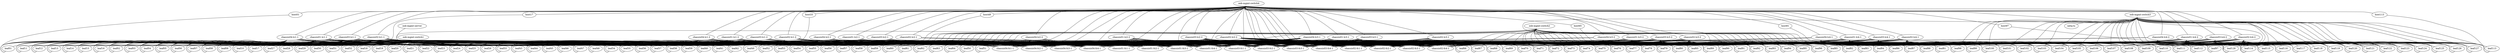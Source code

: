graph dc1 {
"oob-mgmt-switch1" [function="oob-switch" vagrant="eth0" os="CumulusCommunity/cumulus-vx" version="3.5.0" memory="256" config="./helper_scripts/config_oob_switch.sh" ]
"oob-mgmt-switch2" [function="oob-switch" vagrant="eth0" os="CumulusCommunity/cumulus-vx" version="3.5.0" memory="256" config="./helper_scripts/config_oob_switch.sh" ]
"oob-mgmt-switch3" [function="oob-switch" vagrant="eth0" os="CumulusCommunity/cumulus-vx" version="3.5.0" memory="256" config="./helper_scripts/config_oob_switch.sh" ]
"oob-mgmt-switch4" [function="oob-switch" vagrant="eth0" os="CumulusCommunity/cumulus-vx" version="3.5.0" memory="256" config="./helper_scripts/config_oob_switch.sh" ]
"oob-mgmt-server" [function="oob-server" vagrant="eth0" memory="1024" config="./helper_scripts/config_oob_server.sh" mgmt_ip="192.168.255.254" ]
"netq-ts" [function="host" os="cumulus/ts" memory="1024" mgmt_ip="192.168.255.253" ]
 "leaf01" [function="leaf" os="CumulusCommunity/cumulus-vx" version="3.5.0" memory="768" config="./helper_scripts/extra_switch_config.sh" mgmt_ip="192.168.255.2"]
 "leaf02" [function="leaf" os="CumulusCommunity/cumulus-vx" version="3.5.0" memory="768" config="./helper_scripts/extra_switch_config.sh" mgmt_ip="192.168.255.3"]
 "leaf03" [function="leaf" os="CumulusCommunity/cumulus-vx" version="3.5.0" memory="768" config="./helper_scripts/extra_switch_config.sh" mgmt_ip="192.168.255.4"]
 "leaf04" [function="leaf" os="CumulusCommunity/cumulus-vx" version="3.5.0" memory="768" config="./helper_scripts/extra_switch_config.sh" mgmt_ip="192.168.255.5"]
 "leaf05" [function="leaf" os="CumulusCommunity/cumulus-vx" version="3.5.0" memory="768" config="./helper_scripts/extra_switch_config.sh" mgmt_ip="192.168.255.6"]
 "leaf06" [function="leaf" os="CumulusCommunity/cumulus-vx" version="3.5.0" memory="768" config="./helper_scripts/extra_switch_config.sh" mgmt_ip="192.168.255.7"]
 "leaf07" [function="leaf" os="CumulusCommunity/cumulus-vx" version="3.5.0" memory="768" config="./helper_scripts/extra_switch_config.sh" mgmt_ip="192.168.255.8"]
 "leaf08" [function="leaf" os="CumulusCommunity/cumulus-vx" version="3.5.0" memory="768" config="./helper_scripts/extra_switch_config.sh" mgmt_ip="192.168.255.9"]
 "leaf09" [function="leaf" os="CumulusCommunity/cumulus-vx" version="3.5.0" memory="768" config="./helper_scripts/extra_switch_config.sh" mgmt_ip="192.168.255.10"]
 "leaf10" [function="leaf" os="CumulusCommunity/cumulus-vx" version="3.5.0" memory="768" config="./helper_scripts/extra_switch_config.sh" mgmt_ip="192.168.255.11"]
 "leaf11" [function="leaf" os="CumulusCommunity/cumulus-vx" version="3.5.0" memory="768" config="./helper_scripts/extra_switch_config.sh" mgmt_ip="192.168.255.12"]
 "leaf12" [function="leaf" os="CumulusCommunity/cumulus-vx" version="3.5.0" memory="768" config="./helper_scripts/extra_switch_config.sh" mgmt_ip="192.168.255.13"]
 "leaf13" [function="leaf" os="CumulusCommunity/cumulus-vx" version="3.5.0" memory="768" config="./helper_scripts/extra_switch_config.sh" mgmt_ip="192.168.255.14"]
 "leaf14" [function="leaf" os="CumulusCommunity/cumulus-vx" version="3.5.0" memory="768" config="./helper_scripts/extra_switch_config.sh" mgmt_ip="192.168.255.15"]
 "leaf15" [function="leaf" os="CumulusCommunity/cumulus-vx" version="3.5.0" memory="768" config="./helper_scripts/extra_switch_config.sh" mgmt_ip="192.168.255.16"]
 "leaf16" [function="leaf" os="CumulusCommunity/cumulus-vx" version="3.5.0" memory="768" config="./helper_scripts/extra_switch_config.sh" mgmt_ip="192.168.255.17"]
 "leaf17" [function="leaf" os="CumulusCommunity/cumulus-vx" version="3.5.0" memory="768" config="./helper_scripts/extra_switch_config.sh" mgmt_ip="192.168.255.18"]
 "leaf18" [function="leaf" os="CumulusCommunity/cumulus-vx" version="3.5.0" memory="768" config="./helper_scripts/extra_switch_config.sh" mgmt_ip="192.168.255.19"]
 "leaf19" [function="leaf" os="CumulusCommunity/cumulus-vx" version="3.5.0" memory="768" config="./helper_scripts/extra_switch_config.sh" mgmt_ip="192.168.255.20"]
 "leaf20" [function="leaf" os="CumulusCommunity/cumulus-vx" version="3.5.0" memory="768" config="./helper_scripts/extra_switch_config.sh" mgmt_ip="192.168.255.21"]
 "leaf21" [function="leaf" os="CumulusCommunity/cumulus-vx" version="3.5.0" memory="768" config="./helper_scripts/extra_switch_config.sh" mgmt_ip="192.168.255.22"]
 "leaf22" [function="leaf" os="CumulusCommunity/cumulus-vx" version="3.5.0" memory="768" config="./helper_scripts/extra_switch_config.sh" mgmt_ip="192.168.255.23"]
 "leaf23" [function="leaf" os="CumulusCommunity/cumulus-vx" version="3.5.0" memory="768" config="./helper_scripts/extra_switch_config.sh" mgmt_ip="192.168.255.24"]
 "leaf24" [function="leaf" os="CumulusCommunity/cumulus-vx" version="3.5.0" memory="768" config="./helper_scripts/extra_switch_config.sh" mgmt_ip="192.168.255.25"]
 "leaf25" [function="leaf" os="CumulusCommunity/cumulus-vx" version="3.5.0" memory="768" config="./helper_scripts/extra_switch_config.sh" mgmt_ip="192.168.255.26"]
 "leaf26" [function="leaf" os="CumulusCommunity/cumulus-vx" version="3.5.0" memory="768" config="./helper_scripts/extra_switch_config.sh" mgmt_ip="192.168.255.27"]
 "leaf27" [function="leaf" os="CumulusCommunity/cumulus-vx" version="3.5.0" memory="768" config="./helper_scripts/extra_switch_config.sh" mgmt_ip="192.168.255.28"]
 "leaf28" [function="leaf" os="CumulusCommunity/cumulus-vx" version="3.5.0" memory="768" config="./helper_scripts/extra_switch_config.sh" mgmt_ip="192.168.255.29"]
 "leaf29" [function="leaf" os="CumulusCommunity/cumulus-vx" version="3.5.0" memory="768" config="./helper_scripts/extra_switch_config.sh" mgmt_ip="192.168.255.30"]
 "leaf30" [function="leaf" os="CumulusCommunity/cumulus-vx" version="3.5.0" memory="768" config="./helper_scripts/extra_switch_config.sh" mgmt_ip="192.168.255.31"]
 "leaf31" [function="leaf" os="CumulusCommunity/cumulus-vx" version="3.5.0" memory="768" config="./helper_scripts/extra_switch_config.sh" mgmt_ip="192.168.255.32"]
 "leaf32" [function="leaf" os="CumulusCommunity/cumulus-vx" version="3.5.0" memory="768" config="./helper_scripts/extra_switch_config.sh" mgmt_ip="192.168.255.33"]
 "leaf33" [function="leaf" os="CumulusCommunity/cumulus-vx" version="3.5.0" memory="768" config="./helper_scripts/extra_switch_config.sh" mgmt_ip="192.168.255.34"]
 "leaf34" [function="leaf" os="CumulusCommunity/cumulus-vx" version="3.5.0" memory="768" config="./helper_scripts/extra_switch_config.sh" mgmt_ip="192.168.255.35"]
 "leaf35" [function="leaf" os="CumulusCommunity/cumulus-vx" version="3.5.0" memory="768" config="./helper_scripts/extra_switch_config.sh" mgmt_ip="192.168.255.36"]
 "leaf36" [function="leaf" os="CumulusCommunity/cumulus-vx" version="3.5.0" memory="768" config="./helper_scripts/extra_switch_config.sh" mgmt_ip="192.168.255.37"]
 "leaf37" [function="leaf" os="CumulusCommunity/cumulus-vx" version="3.5.0" memory="768" config="./helper_scripts/extra_switch_config.sh" mgmt_ip="192.168.255.38"]
 "leaf38" [function="leaf" os="CumulusCommunity/cumulus-vx" version="3.5.0" memory="768" config="./helper_scripts/extra_switch_config.sh" mgmt_ip="192.168.255.39"]
 "leaf39" [function="leaf" os="CumulusCommunity/cumulus-vx" version="3.5.0" memory="768" config="./helper_scripts/extra_switch_config.sh" mgmt_ip="192.168.255.40"]
 "leaf40" [function="leaf" os="CumulusCommunity/cumulus-vx" version="3.5.0" memory="768" config="./helper_scripts/extra_switch_config.sh" mgmt_ip="192.168.255.41"]
 "leaf41" [function="leaf" os="CumulusCommunity/cumulus-vx" version="3.5.0" memory="768" config="./helper_scripts/extra_switch_config.sh" mgmt_ip="192.168.255.42"]
 "leaf42" [function="leaf" os="CumulusCommunity/cumulus-vx" version="3.5.0" memory="768" config="./helper_scripts/extra_switch_config.sh" mgmt_ip="192.168.255.43"]
 "leaf43" [function="leaf" os="CumulusCommunity/cumulus-vx" version="3.5.0" memory="768" config="./helper_scripts/extra_switch_config.sh" mgmt_ip="192.168.255.44"]
 "leaf44" [function="leaf" os="CumulusCommunity/cumulus-vx" version="3.5.0" memory="768" config="./helper_scripts/extra_switch_config.sh" mgmt_ip="192.168.255.45"]
 "leaf45" [function="leaf" os="CumulusCommunity/cumulus-vx" version="3.5.0" memory="768" config="./helper_scripts/extra_switch_config.sh" mgmt_ip="192.168.255.46"]
 "leaf46" [function="leaf" os="CumulusCommunity/cumulus-vx" version="3.5.0" memory="768" config="./helper_scripts/extra_switch_config.sh" mgmt_ip="192.168.255.47"]
 "leaf47" [function="leaf" os="CumulusCommunity/cumulus-vx" version="3.5.0" memory="768" config="./helper_scripts/extra_switch_config.sh" mgmt_ip="192.168.255.48"]
 "leaf48" [function="leaf" os="CumulusCommunity/cumulus-vx" version="3.5.0" memory="768" config="./helper_scripts/extra_switch_config.sh" mgmt_ip="192.168.255.49"]
 "leaf49" [function="leaf" os="CumulusCommunity/cumulus-vx" version="3.5.0" memory="768" config="./helper_scripts/extra_switch_config.sh" mgmt_ip="192.168.255.50"]
 "leaf50" [function="leaf" os="CumulusCommunity/cumulus-vx" version="3.5.0" memory="768" config="./helper_scripts/extra_switch_config.sh" mgmt_ip="192.168.255.51"]
 "leaf51" [function="leaf" os="CumulusCommunity/cumulus-vx" version="3.5.0" memory="768" config="./helper_scripts/extra_switch_config.sh" mgmt_ip="192.168.255.52"]
 "leaf52" [function="leaf" os="CumulusCommunity/cumulus-vx" version="3.5.0" memory="768" config="./helper_scripts/extra_switch_config.sh" mgmt_ip="192.168.255.53"]
 "leaf53" [function="leaf" os="CumulusCommunity/cumulus-vx" version="3.5.0" memory="768" config="./helper_scripts/extra_switch_config.sh" mgmt_ip="192.168.255.54"]
 "leaf54" [function="leaf" os="CumulusCommunity/cumulus-vx" version="3.5.0" memory="768" config="./helper_scripts/extra_switch_config.sh" mgmt_ip="192.168.255.55"]
 "leaf55" [function="leaf" os="CumulusCommunity/cumulus-vx" version="3.5.0" memory="768" config="./helper_scripts/extra_switch_config.sh" mgmt_ip="192.168.255.56"]
 "leaf56" [function="leaf" os="CumulusCommunity/cumulus-vx" version="3.5.0" memory="768" config="./helper_scripts/extra_switch_config.sh" mgmt_ip="192.168.255.57"]
 "leaf57" [function="leaf" os="CumulusCommunity/cumulus-vx" version="3.5.0" memory="768" config="./helper_scripts/extra_switch_config.sh" mgmt_ip="192.168.255.58"]
 "leaf58" [function="leaf" os="CumulusCommunity/cumulus-vx" version="3.5.0" memory="768" config="./helper_scripts/extra_switch_config.sh" mgmt_ip="192.168.255.59"]
 "leaf59" [function="leaf" os="CumulusCommunity/cumulus-vx" version="3.5.0" memory="768" config="./helper_scripts/extra_switch_config.sh" mgmt_ip="192.168.255.60"]
 "leaf60" [function="leaf" os="CumulusCommunity/cumulus-vx" version="3.5.0" memory="768" config="./helper_scripts/extra_switch_config.sh" mgmt_ip="192.168.255.61"]
 "leaf61" [function="leaf" os="CumulusCommunity/cumulus-vx" version="3.5.0" memory="768" config="./helper_scripts/extra_switch_config.sh" mgmt_ip="192.168.255.62"]
 "leaf62" [function="leaf" os="CumulusCommunity/cumulus-vx" version="3.5.0" memory="768" config="./helper_scripts/extra_switch_config.sh" mgmt_ip="192.168.255.63"]
 "leaf63" [function="leaf" os="CumulusCommunity/cumulus-vx" version="3.5.0" memory="768" config="./helper_scripts/extra_switch_config.sh" mgmt_ip="192.168.255.64"]
 "leaf64" [function="leaf" os="CumulusCommunity/cumulus-vx" version="3.5.0" memory="768" config="./helper_scripts/extra_switch_config.sh" mgmt_ip="192.168.255.65"]
 "leaf65" [function="leaf" os="CumulusCommunity/cumulus-vx" version="3.5.0" memory="768" config="./helper_scripts/extra_switch_config.sh" mgmt_ip="192.168.255.66"]
 "leaf66" [function="leaf" os="CumulusCommunity/cumulus-vx" version="3.5.0" memory="768" config="./helper_scripts/extra_switch_config.sh" mgmt_ip="192.168.255.67"]
 "leaf67" [function="leaf" os="CumulusCommunity/cumulus-vx" version="3.5.0" memory="768" config="./helper_scripts/extra_switch_config.sh" mgmt_ip="192.168.255.68"]
 "leaf68" [function="leaf" os="CumulusCommunity/cumulus-vx" version="3.5.0" memory="768" config="./helper_scripts/extra_switch_config.sh" mgmt_ip="192.168.255.69"]
 "leaf69" [function="leaf" os="CumulusCommunity/cumulus-vx" version="3.5.0" memory="768" config="./helper_scripts/extra_switch_config.sh" mgmt_ip="192.168.255.70"]
 "leaf70" [function="leaf" os="CumulusCommunity/cumulus-vx" version="3.5.0" memory="768" config="./helper_scripts/extra_switch_config.sh" mgmt_ip="192.168.255.71"]
 "leaf71" [function="leaf" os="CumulusCommunity/cumulus-vx" version="3.5.0" memory="768" config="./helper_scripts/extra_switch_config.sh" mgmt_ip="192.168.255.72"]
 "leaf72" [function="leaf" os="CumulusCommunity/cumulus-vx" version="3.5.0" memory="768" config="./helper_scripts/extra_switch_config.sh" mgmt_ip="192.168.255.73"]
 "leaf73" [function="leaf" os="CumulusCommunity/cumulus-vx" version="3.5.0" memory="768" config="./helper_scripts/extra_switch_config.sh" mgmt_ip="192.168.255.74"]
 "leaf74" [function="leaf" os="CumulusCommunity/cumulus-vx" version="3.5.0" memory="768" config="./helper_scripts/extra_switch_config.sh" mgmt_ip="192.168.255.75"]
 "leaf75" [function="leaf" os="CumulusCommunity/cumulus-vx" version="3.5.0" memory="768" config="./helper_scripts/extra_switch_config.sh" mgmt_ip="192.168.255.76"]
 "leaf76" [function="leaf" os="CumulusCommunity/cumulus-vx" version="3.5.0" memory="768" config="./helper_scripts/extra_switch_config.sh" mgmt_ip="192.168.255.77"]
 "leaf77" [function="leaf" os="CumulusCommunity/cumulus-vx" version="3.5.0" memory="768" config="./helper_scripts/extra_switch_config.sh" mgmt_ip="192.168.255.78"]
 "leaf78" [function="leaf" os="CumulusCommunity/cumulus-vx" version="3.5.0" memory="768" config="./helper_scripts/extra_switch_config.sh" mgmt_ip="192.168.255.79"]
 "leaf79" [function="leaf" os="CumulusCommunity/cumulus-vx" version="3.5.0" memory="768" config="./helper_scripts/extra_switch_config.sh" mgmt_ip="192.168.255.80"]
 "leaf80" [function="leaf" os="CumulusCommunity/cumulus-vx" version="3.5.0" memory="768" config="./helper_scripts/extra_switch_config.sh" mgmt_ip="192.168.255.81"]
 "leaf81" [function="leaf" os="CumulusCommunity/cumulus-vx" version="3.5.0" memory="768" config="./helper_scripts/extra_switch_config.sh" mgmt_ip="192.168.255.82"]
 "leaf82" [function="leaf" os="CumulusCommunity/cumulus-vx" version="3.5.0" memory="768" config="./helper_scripts/extra_switch_config.sh" mgmt_ip="192.168.255.83"]
 "leaf83" [function="leaf" os="CumulusCommunity/cumulus-vx" version="3.5.0" memory="768" config="./helper_scripts/extra_switch_config.sh" mgmt_ip="192.168.255.84"]
 "leaf84" [function="leaf" os="CumulusCommunity/cumulus-vx" version="3.5.0" memory="768" config="./helper_scripts/extra_switch_config.sh" mgmt_ip="192.168.255.85"]
 "leaf85" [function="leaf" os="CumulusCommunity/cumulus-vx" version="3.5.0" memory="768" config="./helper_scripts/extra_switch_config.sh" mgmt_ip="192.168.255.86"]
 "leaf86" [function="leaf" os="CumulusCommunity/cumulus-vx" version="3.5.0" memory="768" config="./helper_scripts/extra_switch_config.sh" mgmt_ip="192.168.255.87"]
 "leaf87" [function="leaf" os="CumulusCommunity/cumulus-vx" version="3.5.0" memory="768" config="./helper_scripts/extra_switch_config.sh" mgmt_ip="192.168.255.88"]
 "leaf88" [function="leaf" os="CumulusCommunity/cumulus-vx" version="3.5.0" memory="768" config="./helper_scripts/extra_switch_config.sh" mgmt_ip="192.168.255.89"]
 "leaf89" [function="leaf" os="CumulusCommunity/cumulus-vx" version="3.5.0" memory="768" config="./helper_scripts/extra_switch_config.sh" mgmt_ip="192.168.255.90"]
 "leaf90" [function="leaf" os="CumulusCommunity/cumulus-vx" version="3.5.0" memory="768" config="./helper_scripts/extra_switch_config.sh" mgmt_ip="192.168.255.91"]
 "leaf91" [function="leaf" os="CumulusCommunity/cumulus-vx" version="3.5.0" memory="768" config="./helper_scripts/extra_switch_config.sh" mgmt_ip="192.168.255.92"]
 "leaf92" [function="leaf" os="CumulusCommunity/cumulus-vx" version="3.5.0" memory="768" config="./helper_scripts/extra_switch_config.sh" mgmt_ip="192.168.255.93"]
 "leaf93" [function="leaf" os="CumulusCommunity/cumulus-vx" version="3.5.0" memory="768" config="./helper_scripts/extra_switch_config.sh" mgmt_ip="192.168.255.94"]
 "leaf94" [function="leaf" os="CumulusCommunity/cumulus-vx" version="3.5.0" memory="768" config="./helper_scripts/extra_switch_config.sh" mgmt_ip="192.168.255.95"]
 "leaf95" [function="leaf" os="CumulusCommunity/cumulus-vx" version="3.5.0" memory="768" config="./helper_scripts/extra_switch_config.sh" mgmt_ip="192.168.255.96"]
 "leaf96" [function="leaf" os="CumulusCommunity/cumulus-vx" version="3.5.0" memory="768" config="./helper_scripts/extra_switch_config.sh" mgmt_ip="192.168.255.97"]
 "leaf97" [function="leaf" os="CumulusCommunity/cumulus-vx" version="3.5.0" memory="768" config="./helper_scripts/extra_switch_config.sh" mgmt_ip="192.168.255.98"]
 "leaf98" [function="leaf" os="CumulusCommunity/cumulus-vx" version="3.5.0" memory="768" config="./helper_scripts/extra_switch_config.sh" mgmt_ip="192.168.255.99"]
 "leaf99" [function="leaf" os="CumulusCommunity/cumulus-vx" version="3.5.0" memory="768" config="./helper_scripts/extra_switch_config.sh" mgmt_ip="192.168.255.100"]
 "leaf100" [function="leaf" os="CumulusCommunity/cumulus-vx" version="3.5.0" memory="768" config="./helper_scripts/extra_switch_config.sh" mgmt_ip="192.168.255.101"]
 "leaf101" [function="leaf" os="CumulusCommunity/cumulus-vx" version="3.5.0" memory="768" config="./helper_scripts/extra_switch_config.sh" mgmt_ip="192.168.255.102"]
 "leaf102" [function="leaf" os="CumulusCommunity/cumulus-vx" version="3.5.0" memory="768" config="./helper_scripts/extra_switch_config.sh" mgmt_ip="192.168.255.103"]
 "leaf103" [function="leaf" os="CumulusCommunity/cumulus-vx" version="3.5.0" memory="768" config="./helper_scripts/extra_switch_config.sh" mgmt_ip="192.168.255.104"]
 "leaf104" [function="leaf" os="CumulusCommunity/cumulus-vx" version="3.5.0" memory="768" config="./helper_scripts/extra_switch_config.sh" mgmt_ip="192.168.255.105"]
 "leaf105" [function="leaf" os="CumulusCommunity/cumulus-vx" version="3.5.0" memory="768" config="./helper_scripts/extra_switch_config.sh" mgmt_ip="192.168.255.106"]
 "leaf106" [function="leaf" os="CumulusCommunity/cumulus-vx" version="3.5.0" memory="768" config="./helper_scripts/extra_switch_config.sh" mgmt_ip="192.168.255.107"]
 "leaf107" [function="leaf" os="CumulusCommunity/cumulus-vx" version="3.5.0" memory="768" config="./helper_scripts/extra_switch_config.sh" mgmt_ip="192.168.255.108"]
 "leaf108" [function="leaf" os="CumulusCommunity/cumulus-vx" version="3.5.0" memory="768" config="./helper_scripts/extra_switch_config.sh" mgmt_ip="192.168.255.109"]
 "leaf109" [function="leaf" os="CumulusCommunity/cumulus-vx" version="3.5.0" memory="768" config="./helper_scripts/extra_switch_config.sh" mgmt_ip="192.168.255.110"]
 "leaf110" [function="leaf" os="CumulusCommunity/cumulus-vx" version="3.5.0" memory="768" config="./helper_scripts/extra_switch_config.sh" mgmt_ip="192.168.255.111"]
 "leaf111" [function="leaf" os="CumulusCommunity/cumulus-vx" version="3.5.0" memory="768" config="./helper_scripts/extra_switch_config.sh" mgmt_ip="192.168.255.112"]
 "leaf112" [function="leaf" os="CumulusCommunity/cumulus-vx" version="3.5.0" memory="768" config="./helper_scripts/extra_switch_config.sh" mgmt_ip="192.168.255.113"]
 "leaf113" [function="leaf" os="CumulusCommunity/cumulus-vx" version="3.5.0" memory="768" config="./helper_scripts/extra_switch_config.sh" mgmt_ip="192.168.255.114"]
 "leaf114" [function="leaf" os="CumulusCommunity/cumulus-vx" version="3.5.0" memory="768" config="./helper_scripts/extra_switch_config.sh" mgmt_ip="192.168.255.115"]
 "leaf115" [function="leaf" os="CumulusCommunity/cumulus-vx" version="3.5.0" memory="768" config="./helper_scripts/extra_switch_config.sh" mgmt_ip="192.168.255.116"]
 "leaf116" [function="leaf" os="CumulusCommunity/cumulus-vx" version="3.5.0" memory="768" config="./helper_scripts/extra_switch_config.sh" mgmt_ip="192.168.255.117"]
 "leaf117" [function="leaf" os="CumulusCommunity/cumulus-vx" version="3.5.0" memory="768" config="./helper_scripts/extra_switch_config.sh" mgmt_ip="192.168.255.118"]
 "leaf118" [function="leaf" os="CumulusCommunity/cumulus-vx" version="3.5.0" memory="768" config="./helper_scripts/extra_switch_config.sh" mgmt_ip="192.168.255.119"]
 "leaf119" [function="leaf" os="CumulusCommunity/cumulus-vx" version="3.5.0" memory="768" config="./helper_scripts/extra_switch_config.sh" mgmt_ip="192.168.255.120"]
 "leaf120" [function="leaf" os="CumulusCommunity/cumulus-vx" version="3.5.0" memory="768" config="./helper_scripts/extra_switch_config.sh" mgmt_ip="192.168.255.121"]
 "leaf121" [function="leaf" os="CumulusCommunity/cumulus-vx" version="3.5.0" memory="768" config="./helper_scripts/extra_switch_config.sh" mgmt_ip="192.168.255.122"]
 "leaf122" [function="leaf" os="CumulusCommunity/cumulus-vx" version="3.5.0" memory="768" config="./helper_scripts/extra_switch_config.sh" mgmt_ip="192.168.255.123"]
 "leaf123" [function="leaf" os="CumulusCommunity/cumulus-vx" version="3.5.0" memory="768" config="./helper_scripts/extra_switch_config.sh" mgmt_ip="192.168.255.124"]
 "leaf124" [function="leaf" os="CumulusCommunity/cumulus-vx" version="3.5.0" memory="768" config="./helper_scripts/extra_switch_config.sh" mgmt_ip="192.168.255.125"]
 "leaf125" [function="leaf" os="CumulusCommunity/cumulus-vx" version="3.5.0" memory="768" config="./helper_scripts/extra_switch_config.sh" mgmt_ip="192.168.255.126"]
 "leaf126" [function="leaf" os="CumulusCommunity/cumulus-vx" version="3.5.0" memory="768" config="./helper_scripts/extra_switch_config.sh" mgmt_ip="192.168.255.127"]
 "leaf127" [function="leaf" os="CumulusCommunity/cumulus-vx" version="3.5.0" memory="768" config="./helper_scripts/extra_switch_config.sh" mgmt_ip="192.168.255.128"]
 "leaf128" [function="leaf" os="CumulusCommunity/cumulus-vx" version="3.5.0" memory="768" config="./helper_scripts/extra_switch_config.sh" mgmt_ip="192.168.255.129"]

 "chassis01-lc1-1" [function="chassis01-lc"os="CumulusCommunity/cumulus-vx" version="3.5.0" memory="768" config="./helper_scripts/extra_switch_config.sh" mgmt_ip="192.168.255.130"]
 "chassis01-lc1-2" [function="chassis01-lc"os="CumulusCommunity/cumulus-vx" version="3.5.0" memory="768" config="./helper_scripts/extra_switch_config.sh" mgmt_ip="192.168.255.131"]
 "chassis01-lc2-1" [function="chassis01-lc"os="CumulusCommunity/cumulus-vx" version="3.5.0" memory="768" config="./helper_scripts/extra_switch_config.sh" mgmt_ip="192.168.255.132"]
 "chassis01-lc2-2" [function="chassis01-lc"os="CumulusCommunity/cumulus-vx" version="3.5.0" memory="768" config="./helper_scripts/extra_switch_config.sh" mgmt_ip="192.168.255.133"]
 "chassis01-lc3-1" [function="chassis01-lc"os="CumulusCommunity/cumulus-vx" version="3.5.0" memory="768" config="./helper_scripts/extra_switch_config.sh" mgmt_ip="192.168.255.134"]
 "chassis01-lc3-2" [function="chassis01-lc"os="CumulusCommunity/cumulus-vx" version="3.5.0" memory="768" config="./helper_scripts/extra_switch_config.sh" mgmt_ip="192.168.255.135"]
 "chassis01-lc4-1" [function="chassis01-lc"os="CumulusCommunity/cumulus-vx" version="3.5.0" memory="768" config="./helper_scripts/extra_switch_config.sh" mgmt_ip="192.168.255.136"]
 "chassis01-lc4-2" [function="chassis01-lc"os="CumulusCommunity/cumulus-vx" version="3.5.0" memory="768" config="./helper_scripts/extra_switch_config.sh" mgmt_ip="192.168.255.137"]
 "chassis01-fc1-1" [function="chassis01-fc"os="CumulusCommunity/cumulus-vx" version="3.5.0" memory="768" config="./helper_scripts/extra_switch_config.sh" mgmt_ip="192.168.255.138"]
 "chassis01-fc2-1" [function="chassis01-fc"os="CumulusCommunity/cumulus-vx" version="3.5.0" memory="768" config="./helper_scripts/extra_switch_config.sh" mgmt_ip="192.168.255.139"]
 "chassis01-fc3-1" [function="chassis01-fc"os="CumulusCommunity/cumulus-vx" version="3.5.0" memory="768" config="./helper_scripts/extra_switch_config.sh" mgmt_ip="192.168.255.140"]
 "chassis01-fc4-1" [function="chassis01-fc"os="CumulusCommunity/cumulus-vx" version="3.5.0" memory="768" config="./helper_scripts/extra_switch_config.sh" mgmt_ip="192.168.255.141"]
 "chassis02-lc1-1" [function="chassis02-lc"os="CumulusCommunity/cumulus-vx" version="3.5.0" memory="768" config="./helper_scripts/extra_switch_config.sh" mgmt_ip="192.168.255.142"]
 "chassis02-lc1-2" [function="chassis02-lc"os="CumulusCommunity/cumulus-vx" version="3.5.0" memory="768" config="./helper_scripts/extra_switch_config.sh" mgmt_ip="192.168.255.143"]
 "chassis02-lc2-1" [function="chassis02-lc"os="CumulusCommunity/cumulus-vx" version="3.5.0" memory="768" config="./helper_scripts/extra_switch_config.sh" mgmt_ip="192.168.255.144"]
 "chassis02-lc2-2" [function="chassis02-lc"os="CumulusCommunity/cumulus-vx" version="3.5.0" memory="768" config="./helper_scripts/extra_switch_config.sh" mgmt_ip="192.168.255.145"]
 "chassis02-lc3-1" [function="chassis02-lc"os="CumulusCommunity/cumulus-vx" version="3.5.0" memory="768" config="./helper_scripts/extra_switch_config.sh" mgmt_ip="192.168.255.146"]
 "chassis02-lc3-2" [function="chassis02-lc"os="CumulusCommunity/cumulus-vx" version="3.5.0" memory="768" config="./helper_scripts/extra_switch_config.sh" mgmt_ip="192.168.255.147"]
 "chassis02-lc4-1" [function="chassis02-lc"os="CumulusCommunity/cumulus-vx" version="3.5.0" memory="768" config="./helper_scripts/extra_switch_config.sh" mgmt_ip="192.168.255.148"]
 "chassis02-lc4-2" [function="chassis02-lc"os="CumulusCommunity/cumulus-vx" version="3.5.0" memory="768" config="./helper_scripts/extra_switch_config.sh" mgmt_ip="192.168.255.149"]
 "chassis02-fc1-1" [function="chassis02-fc"os="CumulusCommunity/cumulus-vx" version="3.5.0" memory="768" config="./helper_scripts/extra_switch_config.sh" mgmt_ip="192.168.255.150"]
 "chassis02-fc2-1" [function="chassis02-fc"os="CumulusCommunity/cumulus-vx" version="3.5.0" memory="768" config="./helper_scripts/extra_switch_config.sh" mgmt_ip="192.168.255.151"]
 "chassis02-fc3-1" [function="chassis02-fc"os="CumulusCommunity/cumulus-vx" version="3.5.0" memory="768" config="./helper_scripts/extra_switch_config.sh" mgmt_ip="192.168.255.152"]
 "chassis02-fc4-1" [function="chassis02-fc"os="CumulusCommunity/cumulus-vx" version="3.5.0" memory="768" config="./helper_scripts/extra_switch_config.sh" mgmt_ip="192.168.255.153"]
 "chassis03-lc1-1" [function="chassis03-lc"os="CumulusCommunity/cumulus-vx" version="3.5.0" memory="768" config="./helper_scripts/extra_switch_config.sh" mgmt_ip="192.168.255.154"]
 "chassis03-lc1-2" [function="chassis03-lc"os="CumulusCommunity/cumulus-vx" version="3.5.0" memory="768" config="./helper_scripts/extra_switch_config.sh" mgmt_ip="192.168.255.155"]
 "chassis03-lc2-1" [function="chassis03-lc"os="CumulusCommunity/cumulus-vx" version="3.5.0" memory="768" config="./helper_scripts/extra_switch_config.sh" mgmt_ip="192.168.255.156"]
 "chassis03-lc2-2" [function="chassis03-lc"os="CumulusCommunity/cumulus-vx" version="3.5.0" memory="768" config="./helper_scripts/extra_switch_config.sh" mgmt_ip="192.168.255.157"]
 "chassis03-lc3-1" [function="chassis03-lc"os="CumulusCommunity/cumulus-vx" version="3.5.0" memory="768" config="./helper_scripts/extra_switch_config.sh" mgmt_ip="192.168.255.158"]
 "chassis03-lc3-2" [function="chassis03-lc"os="CumulusCommunity/cumulus-vx" version="3.5.0" memory="768" config="./helper_scripts/extra_switch_config.sh" mgmt_ip="192.168.255.159"]
 "chassis03-lc4-1" [function="chassis03-lc"os="CumulusCommunity/cumulus-vx" version="3.5.0" memory="768" config="./helper_scripts/extra_switch_config.sh" mgmt_ip="192.168.255.160"]
 "chassis03-lc4-2" [function="chassis03-lc"os="CumulusCommunity/cumulus-vx" version="3.5.0" memory="768" config="./helper_scripts/extra_switch_config.sh" mgmt_ip="192.168.255.161"]
 "chassis03-fc1-1" [function="chassis03-fc"os="CumulusCommunity/cumulus-vx" version="3.5.0" memory="768" config="./helper_scripts/extra_switch_config.sh" mgmt_ip="192.168.255.162"]
 "chassis03-fc2-1" [function="chassis03-fc"os="CumulusCommunity/cumulus-vx" version="3.5.0" memory="768" config="./helper_scripts/extra_switch_config.sh" mgmt_ip="192.168.255.163"]
 "chassis03-fc3-1" [function="chassis03-fc"os="CumulusCommunity/cumulus-vx" version="3.5.0" memory="768" config="./helper_scripts/extra_switch_config.sh" mgmt_ip="192.168.255.164"]
 "chassis03-fc4-1" [function="chassis03-fc"os="CumulusCommunity/cumulus-vx" version="3.5.0" memory="768" config="./helper_scripts/extra_switch_config.sh" mgmt_ip="192.168.255.165"]
 "chassis04-lc1-1" [function="chassis04-lc"os="CumulusCommunity/cumulus-vx" version="3.5.0" memory="768" config="./helper_scripts/extra_switch_config.sh" mgmt_ip="192.168.255.166"]
 "chassis04-lc1-2" [function="chassis04-lc"os="CumulusCommunity/cumulus-vx" version="3.5.0" memory="768" config="./helper_scripts/extra_switch_config.sh" mgmt_ip="192.168.255.167"]
 "chassis04-lc2-1" [function="chassis04-lc"os="CumulusCommunity/cumulus-vx" version="3.5.0" memory="768" config="./helper_scripts/extra_switch_config.sh" mgmt_ip="192.168.255.168"]
 "chassis04-lc2-2" [function="chassis04-lc"os="CumulusCommunity/cumulus-vx" version="3.5.0" memory="768" config="./helper_scripts/extra_switch_config.sh" mgmt_ip="192.168.255.169"]
 "chassis04-lc3-1" [function="chassis04-lc"os="CumulusCommunity/cumulus-vx" version="3.5.0" memory="768" config="./helper_scripts/extra_switch_config.sh" mgmt_ip="192.168.255.170"]
 "chassis04-lc3-2" [function="chassis04-lc"os="CumulusCommunity/cumulus-vx" version="3.5.0" memory="768" config="./helper_scripts/extra_switch_config.sh" mgmt_ip="192.168.255.171"]
 "chassis04-lc4-1" [function="chassis04-lc"os="CumulusCommunity/cumulus-vx" version="3.5.0" memory="768" config="./helper_scripts/extra_switch_config.sh" mgmt_ip="192.168.255.172"]
 "chassis04-lc4-2" [function="chassis04-lc"os="CumulusCommunity/cumulus-vx" version="3.5.0" memory="768" config="./helper_scripts/extra_switch_config.sh" mgmt_ip="192.168.255.173"]
 "chassis04-fc1-1" [function="chassis04-fc"os="CumulusCommunity/cumulus-vx" version="3.5.0" memory="768" config="./helper_scripts/extra_switch_config.sh" mgmt_ip="192.168.255.174"]
 "chassis04-fc2-1" [function="chassis04-fc"os="CumulusCommunity/cumulus-vx" version="3.5.0" memory="768" config="./helper_scripts/extra_switch_config.sh" mgmt_ip="192.168.255.175"]
 "chassis04-fc3-1" [function="chassis04-fc"os="CumulusCommunity/cumulus-vx" version="3.5.0" memory="768" config="./helper_scripts/extra_switch_config.sh" mgmt_ip="192.168.255.176"]
 "chassis04-fc4-1" [function="chassis04-fc"os="CumulusCommunity/cumulus-vx" version="3.5.0" memory="768" config="./helper_scripts/extra_switch_config.sh" mgmt_ip="192.168.255.177"]

"host01" [function="host" os="yk0/ubuntu-xenial" memory="512" mgmt_ip="192.168.255.178" ]
"host17" [function="host" os="yk0/ubuntu-xenial" memory="512" mgmt_ip="192.168.255.179" ]
"host33" [function="host" os="yk0/ubuntu-xenial" memory="512" mgmt_ip="192.168.255.180" ]
"host49" [function="host" os="yk0/ubuntu-xenial" memory="512" mgmt_ip="192.168.255.181" ]
"host65" [function="host" os="yk0/ubuntu-xenial" memory="512" mgmt_ip="192.168.255.182" ]
"host81" [function="host" os="yk0/ubuntu-xenial" memory="512" mgmt_ip="192.168.255.183" ]
"host97" [function="host" os="yk0/ubuntu-xenial" memory="512" mgmt_ip="192.168.255.184" ]
"host113" [function="host" os="yk0/ubuntu-xenial" memory="512" mgmt_ip="192.168.255.185" ]

"host01":"eth1" -- "leaf01":"swp5"
"host17":"eth1" -- "leaf17":"swp5"
"host33":"eth1" -- "leaf33":"swp5"
"host49":"eth1" -- "leaf49":"swp5"
"host65":"eth1" -- "leaf65":"swp5"
"host81":"eth1" -- "leaf81":"swp5"
"host97":"eth1" -- "leaf97":"swp5"
"host113":"eth1" -- "leaf113":"swp5"

 "chassis01-lc1-1":"swp1" -- "leaf01":"swp1"
 "chassis01-lc1-1":"swp2" -- "leaf02":"swp1"
 "chassis01-lc1-1":"swp3" -- "leaf03":"swp1"
 "chassis01-lc1-1":"swp4" -- "leaf04":"swp1"
 "chassis01-lc1-1":"swp5" -- "leaf05":"swp1"
 "chassis01-lc1-1":"swp6" -- "leaf06":"swp1"
 "chassis01-lc1-1":"swp7" -- "leaf07":"swp1"
 "chassis01-lc1-1":"swp8" -- "leaf08":"swp1"
 "chassis01-lc1-1":"swp9" -- "leaf09":"swp1"
 "chassis01-lc1-1":"swp10" -- "leaf10":"swp1"
 "chassis01-lc1-1":"swp11" -- "leaf11":"swp1"
 "chassis01-lc1-1":"swp12" -- "leaf12":"swp1"
 "chassis01-lc1-1":"swp13" -- "leaf13":"swp1"
 "chassis01-lc1-1":"swp14" -- "leaf14":"swp1"
 "chassis01-lc1-1":"swp15" -- "leaf15":"swp1"
 "chassis01-lc1-1":"swp16" -- "leaf16":"swp1"
 "chassis01-lc1-2":"swp1" -- "leaf17":"swp1"
 "chassis01-lc1-2":"swp2" -- "leaf18":"swp1"
 "chassis01-lc1-2":"swp3" -- "leaf19":"swp1"
 "chassis01-lc1-2":"swp4" -- "leaf20":"swp1"
 "chassis01-lc1-2":"swp5" -- "leaf21":"swp1"
 "chassis01-lc1-2":"swp6" -- "leaf22":"swp1"
 "chassis01-lc1-2":"swp7" -- "leaf23":"swp1"
 "chassis01-lc1-2":"swp8" -- "leaf24":"swp1"
 "chassis01-lc1-2":"swp9" -- "leaf25":"swp1"
 "chassis01-lc1-2":"swp10" -- "leaf26":"swp1"
 "chassis01-lc1-2":"swp11" -- "leaf27":"swp1"
 "chassis01-lc1-2":"swp12" -- "leaf28":"swp1"
 "chassis01-lc1-2":"swp13" -- "leaf29":"swp1"
 "chassis01-lc1-2":"swp14" -- "leaf30":"swp1"
 "chassis01-lc1-2":"swp15" -- "leaf31":"swp1"
 "chassis01-lc1-2":"swp16" -- "leaf32":"swp1"
 "chassis01-lc2-1":"swp1" -- "leaf33":"swp1"
 "chassis01-lc2-1":"swp2" -- "leaf34":"swp1"
 "chassis01-lc2-1":"swp3" -- "leaf35":"swp1"
 "chassis01-lc2-1":"swp4" -- "leaf36":"swp1"
 "chassis01-lc2-1":"swp5" -- "leaf37":"swp1"
 "chassis01-lc2-1":"swp6" -- "leaf38":"swp1"
 "chassis01-lc2-1":"swp7" -- "leaf39":"swp1"
 "chassis01-lc2-1":"swp8" -- "leaf40":"swp1"
 "chassis01-lc2-1":"swp9" -- "leaf41":"swp1"
 "chassis01-lc2-1":"swp10" -- "leaf42":"swp1"
 "chassis01-lc2-1":"swp11" -- "leaf43":"swp1"
 "chassis01-lc2-1":"swp12" -- "leaf44":"swp1"
 "chassis01-lc2-1":"swp13" -- "leaf45":"swp1"
 "chassis01-lc2-1":"swp14" -- "leaf46":"swp1"
 "chassis01-lc2-1":"swp15" -- "leaf47":"swp1"
 "chassis01-lc2-1":"swp16" -- "leaf48":"swp1"
 "chassis01-lc2-2":"swp1" -- "leaf49":"swp1"
 "chassis01-lc2-2":"swp2" -- "leaf50":"swp1"
 "chassis01-lc2-2":"swp3" -- "leaf51":"swp1"
 "chassis01-lc2-2":"swp4" -- "leaf52":"swp1"
 "chassis01-lc2-2":"swp5" -- "leaf53":"swp1"
 "chassis01-lc2-2":"swp6" -- "leaf54":"swp1"
 "chassis01-lc2-2":"swp7" -- "leaf55":"swp1"
 "chassis01-lc2-2":"swp8" -- "leaf56":"swp1"
 "chassis01-lc2-2":"swp9" -- "leaf57":"swp1"
 "chassis01-lc2-2":"swp10" -- "leaf58":"swp1"
 "chassis01-lc2-2":"swp11" -- "leaf59":"swp1"
 "chassis01-lc2-2":"swp12" -- "leaf60":"swp1"
 "chassis01-lc2-2":"swp13" -- "leaf61":"swp1"
 "chassis01-lc2-2":"swp14" -- "leaf62":"swp1"
 "chassis01-lc2-2":"swp15" -- "leaf63":"swp1"
 "chassis01-lc2-2":"swp16" -- "leaf64":"swp1"
 "chassis01-lc3-1":"swp1" -- "leaf65":"swp1"
 "chassis01-lc3-1":"swp2" -- "leaf66":"swp1"
 "chassis01-lc3-1":"swp3" -- "leaf67":"swp1"
 "chassis01-lc3-1":"swp4" -- "leaf68":"swp1"
 "chassis01-lc3-1":"swp5" -- "leaf69":"swp1"
 "chassis01-lc3-1":"swp6" -- "leaf70":"swp1"
 "chassis01-lc3-1":"swp7" -- "leaf71":"swp1"
 "chassis01-lc3-1":"swp8" -- "leaf72":"swp1"
 "chassis01-lc3-1":"swp9" -- "leaf73":"swp1"
 "chassis01-lc3-1":"swp10" -- "leaf74":"swp1"
 "chassis01-lc3-1":"swp11" -- "leaf75":"swp1"
 "chassis01-lc3-1":"swp12" -- "leaf76":"swp1"
 "chassis01-lc3-1":"swp13" -- "leaf77":"swp1"
 "chassis01-lc3-1":"swp14" -- "leaf78":"swp1"
 "chassis01-lc3-1":"swp15" -- "leaf79":"swp1"
 "chassis01-lc3-1":"swp16" -- "leaf80":"swp1"
 "chassis01-lc3-2":"swp1" -- "leaf81":"swp1"
 "chassis01-lc3-2":"swp2" -- "leaf82":"swp1"
 "chassis01-lc3-2":"swp3" -- "leaf83":"swp1"
 "chassis01-lc3-2":"swp4" -- "leaf84":"swp1"
 "chassis01-lc3-2":"swp5" -- "leaf85":"swp1"
 "chassis01-lc3-2":"swp6" -- "leaf86":"swp1"
 "chassis01-lc3-2":"swp7" -- "leaf87":"swp1"
 "chassis01-lc3-2":"swp8" -- "leaf88":"swp1"
 "chassis01-lc3-2":"swp9" -- "leaf89":"swp1"
 "chassis01-lc3-2":"swp10" -- "leaf90":"swp1"
 "chassis01-lc3-2":"swp11" -- "leaf91":"swp1"
 "chassis01-lc3-2":"swp12" -- "leaf92":"swp1"
 "chassis01-lc3-2":"swp13" -- "leaf93":"swp1"
 "chassis01-lc3-2":"swp14" -- "leaf94":"swp1"
 "chassis01-lc3-2":"swp15" -- "leaf95":"swp1"
 "chassis01-lc3-2":"swp16" -- "leaf96":"swp1"
 "chassis01-lc4-1":"swp1" -- "leaf97":"swp1"
 "chassis01-lc4-1":"swp2" -- "leaf98":"swp1"
 "chassis01-lc4-1":"swp3" -- "leaf99":"swp1"
 "chassis01-lc4-1":"swp4" -- "leaf100":"swp1"
 "chassis01-lc4-1":"swp5" -- "leaf101":"swp1"
 "chassis01-lc4-1":"swp6" -- "leaf102":"swp1"
 "chassis01-lc4-1":"swp7" -- "leaf103":"swp1"
 "chassis01-lc4-1":"swp8" -- "leaf104":"swp1"
 "chassis01-lc4-1":"swp9" -- "leaf105":"swp1"
 "chassis01-lc4-1":"swp10" -- "leaf106":"swp1"
 "chassis01-lc4-1":"swp11" -- "leaf107":"swp1"
 "chassis01-lc4-1":"swp12" -- "leaf108":"swp1"
 "chassis01-lc4-1":"swp13" -- "leaf109":"swp1"
 "chassis01-lc4-1":"swp14" -- "leaf110":"swp1"
 "chassis01-lc4-1":"swp15" -- "leaf111":"swp1"
 "chassis01-lc4-1":"swp16" -- "leaf112":"swp1"
 "chassis01-lc4-2":"swp1" -- "leaf113":"swp1"
 "chassis01-lc4-2":"swp2" -- "leaf114":"swp1"
 "chassis01-lc4-2":"swp3" -- "leaf115":"swp1"
 "chassis01-lc4-2":"swp4" -- "leaf116":"swp1"
 "chassis01-lc4-2":"swp5" -- "leaf117":"swp1"
 "chassis01-lc4-2":"swp6" -- "leaf118":"swp1"
 "chassis01-lc4-2":"swp7" -- "leaf119":"swp1"
 "chassis01-lc4-2":"swp8" -- "leaf120":"swp1"
 "chassis01-lc4-2":"swp9" -- "leaf121":"swp1"
 "chassis01-lc4-2":"swp10" -- "leaf122":"swp1"
 "chassis01-lc4-2":"swp11" -- "leaf123":"swp1"
 "chassis01-lc4-2":"swp12" -- "leaf124":"swp1"
 "chassis01-lc4-2":"swp13" -- "leaf125":"swp1"
 "chassis01-lc4-2":"swp14" -- "leaf126":"swp1"
 "chassis01-lc4-2":"swp15" -- "leaf127":"swp1"
 "chassis01-lc4-2":"swp16" -- "leaf128":"swp1"
 "chassis02-lc1-1":"swp1" -- "leaf01":"swp2"
 "chassis02-lc1-1":"swp2" -- "leaf02":"swp2"
 "chassis02-lc1-1":"swp3" -- "leaf03":"swp2"
 "chassis02-lc1-1":"swp4" -- "leaf04":"swp2"
 "chassis02-lc1-1":"swp5" -- "leaf05":"swp2"
 "chassis02-lc1-1":"swp6" -- "leaf06":"swp2"
 "chassis02-lc1-1":"swp7" -- "leaf07":"swp2"
 "chassis02-lc1-1":"swp8" -- "leaf08":"swp2"
 "chassis02-lc1-1":"swp9" -- "leaf09":"swp2"
 "chassis02-lc1-1":"swp10" -- "leaf10":"swp2"
 "chassis02-lc1-1":"swp11" -- "leaf11":"swp2"
 "chassis02-lc1-1":"swp12" -- "leaf12":"swp2"
 "chassis02-lc1-1":"swp13" -- "leaf13":"swp2"
 "chassis02-lc1-1":"swp14" -- "leaf14":"swp2"
 "chassis02-lc1-1":"swp15" -- "leaf15":"swp2"
 "chassis02-lc1-1":"swp16" -- "leaf16":"swp2"
 "chassis02-lc1-2":"swp1" -- "leaf17":"swp2"
 "chassis02-lc1-2":"swp2" -- "leaf18":"swp2"
 "chassis02-lc1-2":"swp3" -- "leaf19":"swp2"
 "chassis02-lc1-2":"swp4" -- "leaf20":"swp2"
 "chassis02-lc1-2":"swp5" -- "leaf21":"swp2"
 "chassis02-lc1-2":"swp6" -- "leaf22":"swp2"
 "chassis02-lc1-2":"swp7" -- "leaf23":"swp2"
 "chassis02-lc1-2":"swp8" -- "leaf24":"swp2"
 "chassis02-lc1-2":"swp9" -- "leaf25":"swp2"
 "chassis02-lc1-2":"swp10" -- "leaf26":"swp2"
 "chassis02-lc1-2":"swp11" -- "leaf27":"swp2"
 "chassis02-lc1-2":"swp12" -- "leaf28":"swp2"
 "chassis02-lc1-2":"swp13" -- "leaf29":"swp2"
 "chassis02-lc1-2":"swp14" -- "leaf30":"swp2"
 "chassis02-lc1-2":"swp15" -- "leaf31":"swp2"
 "chassis02-lc1-2":"swp16" -- "leaf32":"swp2"
 "chassis02-lc2-1":"swp1" -- "leaf33":"swp2"
 "chassis02-lc2-1":"swp2" -- "leaf34":"swp2"
 "chassis02-lc2-1":"swp3" -- "leaf35":"swp2"
 "chassis02-lc2-1":"swp4" -- "leaf36":"swp2"
 "chassis02-lc2-1":"swp5" -- "leaf37":"swp2"
 "chassis02-lc2-1":"swp6" -- "leaf38":"swp2"
 "chassis02-lc2-1":"swp7" -- "leaf39":"swp2"
 "chassis02-lc2-1":"swp8" -- "leaf40":"swp2"
 "chassis02-lc2-1":"swp9" -- "leaf41":"swp2"
 "chassis02-lc2-1":"swp10" -- "leaf42":"swp2"
 "chassis02-lc2-1":"swp11" -- "leaf43":"swp2"
 "chassis02-lc2-1":"swp12" -- "leaf44":"swp2"
 "chassis02-lc2-1":"swp13" -- "leaf45":"swp2"
 "chassis02-lc2-1":"swp14" -- "leaf46":"swp2"
 "chassis02-lc2-1":"swp15" -- "leaf47":"swp2"
 "chassis02-lc2-1":"swp16" -- "leaf48":"swp2"
 "chassis02-lc2-2":"swp1" -- "leaf49":"swp2"
 "chassis02-lc2-2":"swp2" -- "leaf50":"swp2"
 "chassis02-lc2-2":"swp3" -- "leaf51":"swp2"
 "chassis02-lc2-2":"swp4" -- "leaf52":"swp2"
 "chassis02-lc2-2":"swp5" -- "leaf53":"swp2"
 "chassis02-lc2-2":"swp6" -- "leaf54":"swp2"
 "chassis02-lc2-2":"swp7" -- "leaf55":"swp2"
 "chassis02-lc2-2":"swp8" -- "leaf56":"swp2"
 "chassis02-lc2-2":"swp9" -- "leaf57":"swp2"
 "chassis02-lc2-2":"swp10" -- "leaf58":"swp2"
 "chassis02-lc2-2":"swp11" -- "leaf59":"swp2"
 "chassis02-lc2-2":"swp12" -- "leaf60":"swp2"
 "chassis02-lc2-2":"swp13" -- "leaf61":"swp2"
 "chassis02-lc2-2":"swp14" -- "leaf62":"swp2"
 "chassis02-lc2-2":"swp15" -- "leaf63":"swp2"
 "chassis02-lc2-2":"swp16" -- "leaf64":"swp2"
 "chassis02-lc3-1":"swp1" -- "leaf65":"swp2"
 "chassis02-lc3-1":"swp2" -- "leaf66":"swp2"
 "chassis02-lc3-1":"swp3" -- "leaf67":"swp2"
 "chassis02-lc3-1":"swp4" -- "leaf68":"swp2"
 "chassis02-lc3-1":"swp5" -- "leaf69":"swp2"
 "chassis02-lc3-1":"swp6" -- "leaf70":"swp2"
 "chassis02-lc3-1":"swp7" -- "leaf71":"swp2"
 "chassis02-lc3-1":"swp8" -- "leaf72":"swp2"
 "chassis02-lc3-1":"swp9" -- "leaf73":"swp2"
 "chassis02-lc3-1":"swp10" -- "leaf74":"swp2"
 "chassis02-lc3-1":"swp11" -- "leaf75":"swp2"
 "chassis02-lc3-1":"swp12" -- "leaf76":"swp2"
 "chassis02-lc3-1":"swp13" -- "leaf77":"swp2"
 "chassis02-lc3-1":"swp14" -- "leaf78":"swp2"
 "chassis02-lc3-1":"swp15" -- "leaf79":"swp2"
 "chassis02-lc3-1":"swp16" -- "leaf80":"swp2"
 "chassis02-lc3-2":"swp1" -- "leaf81":"swp2"
 "chassis02-lc3-2":"swp2" -- "leaf82":"swp2"
 "chassis02-lc3-2":"swp3" -- "leaf83":"swp2"
 "chassis02-lc3-2":"swp4" -- "leaf84":"swp2"
 "chassis02-lc3-2":"swp5" -- "leaf85":"swp2"
 "chassis02-lc3-2":"swp6" -- "leaf86":"swp2"
 "chassis02-lc3-2":"swp7" -- "leaf87":"swp2"
 "chassis02-lc3-2":"swp8" -- "leaf88":"swp2"
 "chassis02-lc3-2":"swp9" -- "leaf89":"swp2"
 "chassis02-lc3-2":"swp10" -- "leaf90":"swp2"
 "chassis02-lc3-2":"swp11" -- "leaf91":"swp2"
 "chassis02-lc3-2":"swp12" -- "leaf92":"swp2"
 "chassis02-lc3-2":"swp13" -- "leaf93":"swp2"
 "chassis02-lc3-2":"swp14" -- "leaf94":"swp2"
 "chassis02-lc3-2":"swp15" -- "leaf95":"swp2"
 "chassis02-lc3-2":"swp16" -- "leaf96":"swp2"
 "chassis02-lc4-1":"swp1" -- "leaf97":"swp2"
 "chassis02-lc4-1":"swp2" -- "leaf98":"swp2"
 "chassis02-lc4-1":"swp3" -- "leaf99":"swp2"
 "chassis02-lc4-1":"swp4" -- "leaf100":"swp2"
 "chassis02-lc4-1":"swp5" -- "leaf101":"swp2"
 "chassis02-lc4-1":"swp6" -- "leaf102":"swp2"
 "chassis02-lc4-1":"swp7" -- "leaf103":"swp2"
 "chassis02-lc4-1":"swp8" -- "leaf104":"swp2"
 "chassis02-lc4-1":"swp9" -- "leaf105":"swp2"
 "chassis02-lc4-1":"swp10" -- "leaf106":"swp2"
 "chassis02-lc4-1":"swp11" -- "leaf107":"swp2"
 "chassis02-lc4-1":"swp12" -- "leaf108":"swp2"
 "chassis02-lc4-1":"swp13" -- "leaf109":"swp2"
 "chassis02-lc4-1":"swp14" -- "leaf110":"swp2"
 "chassis02-lc4-1":"swp15" -- "leaf111":"swp2"
 "chassis02-lc4-1":"swp16" -- "leaf112":"swp2"
 "chassis02-lc4-2":"swp1" -- "leaf113":"swp2"
 "chassis02-lc4-2":"swp2" -- "leaf114":"swp2"
 "chassis02-lc4-2":"swp3" -- "leaf115":"swp2"
 "chassis02-lc4-2":"swp4" -- "leaf116":"swp2"
 "chassis02-lc4-2":"swp5" -- "leaf117":"swp2"
 "chassis02-lc4-2":"swp6" -- "leaf118":"swp2"
 "chassis02-lc4-2":"swp7" -- "leaf119":"swp2"
 "chassis02-lc4-2":"swp8" -- "leaf120":"swp2"
 "chassis02-lc4-2":"swp9" -- "leaf121":"swp2"
 "chassis02-lc4-2":"swp10" -- "leaf122":"swp2"
 "chassis02-lc4-2":"swp11" -- "leaf123":"swp2"
 "chassis02-lc4-2":"swp12" -- "leaf124":"swp2"
 "chassis02-lc4-2":"swp13" -- "leaf125":"swp2"
 "chassis02-lc4-2":"swp14" -- "leaf126":"swp2"
 "chassis02-lc4-2":"swp15" -- "leaf127":"swp2"
 "chassis02-lc4-2":"swp16" -- "leaf128":"swp2"
 "chassis03-lc1-1":"swp1" -- "leaf01":"swp3"
 "chassis03-lc1-1":"swp2" -- "leaf02":"swp3"
 "chassis03-lc1-1":"swp3" -- "leaf03":"swp3"
 "chassis03-lc1-1":"swp4" -- "leaf04":"swp3"
 "chassis03-lc1-1":"swp5" -- "leaf05":"swp3"
 "chassis03-lc1-1":"swp6" -- "leaf06":"swp3"
 "chassis03-lc1-1":"swp7" -- "leaf07":"swp3"
 "chassis03-lc1-1":"swp8" -- "leaf08":"swp3"
 "chassis03-lc1-1":"swp9" -- "leaf09":"swp3"
 "chassis03-lc1-1":"swp10" -- "leaf10":"swp3"
 "chassis03-lc1-1":"swp11" -- "leaf11":"swp3"
 "chassis03-lc1-1":"swp12" -- "leaf12":"swp3"
 "chassis03-lc1-1":"swp13" -- "leaf13":"swp3"
 "chassis03-lc1-1":"swp14" -- "leaf14":"swp3"
 "chassis03-lc1-1":"swp15" -- "leaf15":"swp3"
 "chassis03-lc1-1":"swp16" -- "leaf16":"swp3"
 "chassis03-lc1-2":"swp1" -- "leaf17":"swp3"
 "chassis03-lc1-2":"swp2" -- "leaf18":"swp3"
 "chassis03-lc1-2":"swp3" -- "leaf19":"swp3"
 "chassis03-lc1-2":"swp4" -- "leaf20":"swp3"
 "chassis03-lc1-2":"swp5" -- "leaf21":"swp3"
 "chassis03-lc1-2":"swp6" -- "leaf22":"swp3"
 "chassis03-lc1-2":"swp7" -- "leaf23":"swp3"
 "chassis03-lc1-2":"swp8" -- "leaf24":"swp3"
 "chassis03-lc1-2":"swp9" -- "leaf25":"swp3"
 "chassis03-lc1-2":"swp10" -- "leaf26":"swp3"
 "chassis03-lc1-2":"swp11" -- "leaf27":"swp3"
 "chassis03-lc1-2":"swp12" -- "leaf28":"swp3"
 "chassis03-lc1-2":"swp13" -- "leaf29":"swp3"
 "chassis03-lc1-2":"swp14" -- "leaf30":"swp3"
 "chassis03-lc1-2":"swp15" -- "leaf31":"swp3"
 "chassis03-lc1-2":"swp16" -- "leaf32":"swp3"
 "chassis03-lc2-1":"swp1" -- "leaf33":"swp3"
 "chassis03-lc2-1":"swp2" -- "leaf34":"swp3"
 "chassis03-lc2-1":"swp3" -- "leaf35":"swp3"
 "chassis03-lc2-1":"swp4" -- "leaf36":"swp3"
 "chassis03-lc2-1":"swp5" -- "leaf37":"swp3"
 "chassis03-lc2-1":"swp6" -- "leaf38":"swp3"
 "chassis03-lc2-1":"swp7" -- "leaf39":"swp3"
 "chassis03-lc2-1":"swp8" -- "leaf40":"swp3"
 "chassis03-lc2-1":"swp9" -- "leaf41":"swp3"
 "chassis03-lc2-1":"swp10" -- "leaf42":"swp3"
 "chassis03-lc2-1":"swp11" -- "leaf43":"swp3"
 "chassis03-lc2-1":"swp12" -- "leaf44":"swp3"
 "chassis03-lc2-1":"swp13" -- "leaf45":"swp3"
 "chassis03-lc2-1":"swp14" -- "leaf46":"swp3"
 "chassis03-lc2-1":"swp15" -- "leaf47":"swp3"
 "chassis03-lc2-1":"swp16" -- "leaf48":"swp3"
 "chassis03-lc2-2":"swp1" -- "leaf49":"swp3"
 "chassis03-lc2-2":"swp2" -- "leaf50":"swp3"
 "chassis03-lc2-2":"swp3" -- "leaf51":"swp3"
 "chassis03-lc2-2":"swp4" -- "leaf52":"swp3"
 "chassis03-lc2-2":"swp5" -- "leaf53":"swp3"
 "chassis03-lc2-2":"swp6" -- "leaf54":"swp3"
 "chassis03-lc2-2":"swp7" -- "leaf55":"swp3"
 "chassis03-lc2-2":"swp8" -- "leaf56":"swp3"
 "chassis03-lc2-2":"swp9" -- "leaf57":"swp3"
 "chassis03-lc2-2":"swp10" -- "leaf58":"swp3"
 "chassis03-lc2-2":"swp11" -- "leaf59":"swp3"
 "chassis03-lc2-2":"swp12" -- "leaf60":"swp3"
 "chassis03-lc2-2":"swp13" -- "leaf61":"swp3"
 "chassis03-lc2-2":"swp14" -- "leaf62":"swp3"
 "chassis03-lc2-2":"swp15" -- "leaf63":"swp3"
 "chassis03-lc2-2":"swp16" -- "leaf64":"swp3"
 "chassis03-lc3-1":"swp1" -- "leaf65":"swp3"
 "chassis03-lc3-1":"swp2" -- "leaf66":"swp3"
 "chassis03-lc3-1":"swp3" -- "leaf67":"swp3"
 "chassis03-lc3-1":"swp4" -- "leaf68":"swp3"
 "chassis03-lc3-1":"swp5" -- "leaf69":"swp3"
 "chassis03-lc3-1":"swp6" -- "leaf70":"swp3"
 "chassis03-lc3-1":"swp7" -- "leaf71":"swp3"
 "chassis03-lc3-1":"swp8" -- "leaf72":"swp3"
 "chassis03-lc3-1":"swp9" -- "leaf73":"swp3"
 "chassis03-lc3-1":"swp10" -- "leaf74":"swp3"
 "chassis03-lc3-1":"swp11" -- "leaf75":"swp3"
 "chassis03-lc3-1":"swp12" -- "leaf76":"swp3"
 "chassis03-lc3-1":"swp13" -- "leaf77":"swp3"
 "chassis03-lc3-1":"swp14" -- "leaf78":"swp3"
 "chassis03-lc3-1":"swp15" -- "leaf79":"swp3"
 "chassis03-lc3-1":"swp16" -- "leaf80":"swp3"
 "chassis03-lc3-2":"swp1" -- "leaf81":"swp3"
 "chassis03-lc3-2":"swp2" -- "leaf82":"swp3"
 "chassis03-lc3-2":"swp3" -- "leaf83":"swp3"
 "chassis03-lc3-2":"swp4" -- "leaf84":"swp3"
 "chassis03-lc3-2":"swp5" -- "leaf85":"swp3"
 "chassis03-lc3-2":"swp6" -- "leaf86":"swp3"
 "chassis03-lc3-2":"swp7" -- "leaf87":"swp3"
 "chassis03-lc3-2":"swp8" -- "leaf88":"swp3"
 "chassis03-lc3-2":"swp9" -- "leaf89":"swp3"
 "chassis03-lc3-2":"swp10" -- "leaf90":"swp3"
 "chassis03-lc3-2":"swp11" -- "leaf91":"swp3"
 "chassis03-lc3-2":"swp12" -- "leaf92":"swp3"
 "chassis03-lc3-2":"swp13" -- "leaf93":"swp3"
 "chassis03-lc3-2":"swp14" -- "leaf94":"swp3"
 "chassis03-lc3-2":"swp15" -- "leaf95":"swp3"
 "chassis03-lc3-2":"swp16" -- "leaf96":"swp3"
 "chassis03-lc4-1":"swp1" -- "leaf97":"swp3"
 "chassis03-lc4-1":"swp2" -- "leaf98":"swp3"
 "chassis03-lc4-1":"swp3" -- "leaf99":"swp3"
 "chassis03-lc4-1":"swp4" -- "leaf100":"swp3"
 "chassis03-lc4-1":"swp5" -- "leaf101":"swp3"
 "chassis03-lc4-1":"swp6" -- "leaf102":"swp3"
 "chassis03-lc4-1":"swp7" -- "leaf103":"swp3"
 "chassis03-lc4-1":"swp8" -- "leaf104":"swp3"
 "chassis03-lc4-1":"swp9" -- "leaf105":"swp3"
 "chassis03-lc4-1":"swp10" -- "leaf106":"swp3"
 "chassis03-lc4-1":"swp11" -- "leaf107":"swp3"
 "chassis03-lc4-1":"swp12" -- "leaf108":"swp3"
 "chassis03-lc4-1":"swp13" -- "leaf109":"swp3"
 "chassis03-lc4-1":"swp14" -- "leaf110":"swp3"
 "chassis03-lc4-1":"swp15" -- "leaf111":"swp3"
 "chassis03-lc4-1":"swp16" -- "leaf112":"swp3"
 "chassis03-lc4-2":"swp1" -- "leaf113":"swp3"
 "chassis03-lc4-2":"swp2" -- "leaf114":"swp3"
 "chassis03-lc4-2":"swp3" -- "leaf115":"swp3"
 "chassis03-lc4-2":"swp4" -- "leaf116":"swp3"
 "chassis03-lc4-2":"swp5" -- "leaf117":"swp3"
 "chassis03-lc4-2":"swp6" -- "leaf118":"swp3"
 "chassis03-lc4-2":"swp7" -- "leaf119":"swp3"
 "chassis03-lc4-2":"swp8" -- "leaf120":"swp3"
 "chassis03-lc4-2":"swp9" -- "leaf121":"swp3"
 "chassis03-lc4-2":"swp10" -- "leaf122":"swp3"
 "chassis03-lc4-2":"swp11" -- "leaf123":"swp3"
 "chassis03-lc4-2":"swp12" -- "leaf124":"swp3"
 "chassis03-lc4-2":"swp13" -- "leaf125":"swp3"
 "chassis03-lc4-2":"swp14" -- "leaf126":"swp3"
 "chassis03-lc4-2":"swp15" -- "leaf127":"swp3"
 "chassis03-lc4-2":"swp16" -- "leaf128":"swp3"
 "chassis04-lc1-1":"swp1" -- "leaf01":"swp4"
 "chassis04-lc1-1":"swp2" -- "leaf02":"swp4"
 "chassis04-lc1-1":"swp3" -- "leaf03":"swp4"
 "chassis04-lc1-1":"swp4" -- "leaf04":"swp4"
 "chassis04-lc1-1":"swp5" -- "leaf05":"swp4"
 "chassis04-lc1-1":"swp6" -- "leaf06":"swp4"
 "chassis04-lc1-1":"swp7" -- "leaf07":"swp4"
 "chassis04-lc1-1":"swp8" -- "leaf08":"swp4"
 "chassis04-lc1-1":"swp9" -- "leaf09":"swp4"
 "chassis04-lc1-1":"swp10" -- "leaf10":"swp4"
 "chassis04-lc1-1":"swp11" -- "leaf11":"swp4"
 "chassis04-lc1-1":"swp12" -- "leaf12":"swp4"
 "chassis04-lc1-1":"swp13" -- "leaf13":"swp4"
 "chassis04-lc1-1":"swp14" -- "leaf14":"swp4"
 "chassis04-lc1-1":"swp15" -- "leaf15":"swp4"
 "chassis04-lc1-1":"swp16" -- "leaf16":"swp4"
 "chassis04-lc1-2":"swp1" -- "leaf17":"swp4"
 "chassis04-lc1-2":"swp2" -- "leaf18":"swp4"
 "chassis04-lc1-2":"swp3" -- "leaf19":"swp4"
 "chassis04-lc1-2":"swp4" -- "leaf20":"swp4"
 "chassis04-lc1-2":"swp5" -- "leaf21":"swp4"
 "chassis04-lc1-2":"swp6" -- "leaf22":"swp4"
 "chassis04-lc1-2":"swp7" -- "leaf23":"swp4"
 "chassis04-lc1-2":"swp8" -- "leaf24":"swp4"
 "chassis04-lc1-2":"swp9" -- "leaf25":"swp4"
 "chassis04-lc1-2":"swp10" -- "leaf26":"swp4"
 "chassis04-lc1-2":"swp11" -- "leaf27":"swp4"
 "chassis04-lc1-2":"swp12" -- "leaf28":"swp4"
 "chassis04-lc1-2":"swp13" -- "leaf29":"swp4"
 "chassis04-lc1-2":"swp14" -- "leaf30":"swp4"
 "chassis04-lc1-2":"swp15" -- "leaf31":"swp4"
 "chassis04-lc1-2":"swp16" -- "leaf32":"swp4"
 "chassis04-lc2-1":"swp1" -- "leaf33":"swp4"
 "chassis04-lc2-1":"swp2" -- "leaf34":"swp4"
 "chassis04-lc2-1":"swp3" -- "leaf35":"swp4"
 "chassis04-lc2-1":"swp4" -- "leaf36":"swp4"
 "chassis04-lc2-1":"swp5" -- "leaf37":"swp4"
 "chassis04-lc2-1":"swp6" -- "leaf38":"swp4"
 "chassis04-lc2-1":"swp7" -- "leaf39":"swp4"
 "chassis04-lc2-1":"swp8" -- "leaf40":"swp4"
 "chassis04-lc2-1":"swp9" -- "leaf41":"swp4"
 "chassis04-lc2-1":"swp10" -- "leaf42":"swp4"
 "chassis04-lc2-1":"swp11" -- "leaf43":"swp4"
 "chassis04-lc2-1":"swp12" -- "leaf44":"swp4"
 "chassis04-lc2-1":"swp13" -- "leaf45":"swp4"
 "chassis04-lc2-1":"swp14" -- "leaf46":"swp4"
 "chassis04-lc2-1":"swp15" -- "leaf47":"swp4"
 "chassis04-lc2-1":"swp16" -- "leaf48":"swp4"
 "chassis04-lc2-2":"swp1" -- "leaf49":"swp4"
 "chassis04-lc2-2":"swp2" -- "leaf50":"swp4"
 "chassis04-lc2-2":"swp3" -- "leaf51":"swp4"
 "chassis04-lc2-2":"swp4" -- "leaf52":"swp4"
 "chassis04-lc2-2":"swp5" -- "leaf53":"swp4"
 "chassis04-lc2-2":"swp6" -- "leaf54":"swp4"
 "chassis04-lc2-2":"swp7" -- "leaf55":"swp4"
 "chassis04-lc2-2":"swp8" -- "leaf56":"swp4"
 "chassis04-lc2-2":"swp9" -- "leaf57":"swp4"
 "chassis04-lc2-2":"swp10" -- "leaf58":"swp4"
 "chassis04-lc2-2":"swp11" -- "leaf59":"swp4"
 "chassis04-lc2-2":"swp12" -- "leaf60":"swp4"
 "chassis04-lc2-2":"swp13" -- "leaf61":"swp4"
 "chassis04-lc2-2":"swp14" -- "leaf62":"swp4"
 "chassis04-lc2-2":"swp15" -- "leaf63":"swp4"
 "chassis04-lc2-2":"swp16" -- "leaf64":"swp4"
 "chassis04-lc3-1":"swp1" -- "leaf65":"swp4"
 "chassis04-lc3-1":"swp2" -- "leaf66":"swp4"
 "chassis04-lc3-1":"swp3" -- "leaf67":"swp4"
 "chassis04-lc3-1":"swp4" -- "leaf68":"swp4"
 "chassis04-lc3-1":"swp5" -- "leaf69":"swp4"
 "chassis04-lc3-1":"swp6" -- "leaf70":"swp4"
 "chassis04-lc3-1":"swp7" -- "leaf71":"swp4"
 "chassis04-lc3-1":"swp8" -- "leaf72":"swp4"
 "chassis04-lc3-1":"swp9" -- "leaf73":"swp4"
 "chassis04-lc3-1":"swp10" -- "leaf74":"swp4"
 "chassis04-lc3-1":"swp11" -- "leaf75":"swp4"
 "chassis04-lc3-1":"swp12" -- "leaf76":"swp4"
 "chassis04-lc3-1":"swp13" -- "leaf77":"swp4"
 "chassis04-lc3-1":"swp14" -- "leaf78":"swp4"
 "chassis04-lc3-1":"swp15" -- "leaf79":"swp4"
 "chassis04-lc3-1":"swp16" -- "leaf80":"swp4"
 "chassis04-lc3-2":"swp1" -- "leaf81":"swp4"
 "chassis04-lc3-2":"swp2" -- "leaf82":"swp4"
 "chassis04-lc3-2":"swp3" -- "leaf83":"swp4"
 "chassis04-lc3-2":"swp4" -- "leaf84":"swp4"
 "chassis04-lc3-2":"swp5" -- "leaf85":"swp4"
 "chassis04-lc3-2":"swp6" -- "leaf86":"swp4"
 "chassis04-lc3-2":"swp7" -- "leaf87":"swp4"
 "chassis04-lc3-2":"swp8" -- "leaf88":"swp4"
 "chassis04-lc3-2":"swp9" -- "leaf89":"swp4"
 "chassis04-lc3-2":"swp10" -- "leaf90":"swp4"
 "chassis04-lc3-2":"swp11" -- "leaf91":"swp4"
 "chassis04-lc3-2":"swp12" -- "leaf92":"swp4"
 "chassis04-lc3-2":"swp13" -- "leaf93":"swp4"
 "chassis04-lc3-2":"swp14" -- "leaf94":"swp4"
 "chassis04-lc3-2":"swp15" -- "leaf95":"swp4"
 "chassis04-lc3-2":"swp16" -- "leaf96":"swp4"
 "chassis04-lc4-1":"swp1" -- "leaf97":"swp4"
 "chassis04-lc4-1":"swp2" -- "leaf98":"swp4"
 "chassis04-lc4-1":"swp3" -- "leaf99":"swp4"
 "chassis04-lc4-1":"swp4" -- "leaf100":"swp4"
 "chassis04-lc4-1":"swp5" -- "leaf101":"swp4"
 "chassis04-lc4-1":"swp6" -- "leaf102":"swp4"
 "chassis04-lc4-1":"swp7" -- "leaf103":"swp4"
 "chassis04-lc4-1":"swp8" -- "leaf104":"swp4"
 "chassis04-lc4-1":"swp9" -- "leaf105":"swp4"
 "chassis04-lc4-1":"swp10" -- "leaf106":"swp4"
 "chassis04-lc4-1":"swp11" -- "leaf107":"swp4"
 "chassis04-lc4-1":"swp12" -- "leaf108":"swp4"
 "chassis04-lc4-1":"swp13" -- "leaf109":"swp4"
 "chassis04-lc4-1":"swp14" -- "leaf110":"swp4"
 "chassis04-lc4-1":"swp15" -- "leaf111":"swp4"
 "chassis04-lc4-1":"swp16" -- "leaf112":"swp4"
 "chassis04-lc4-2":"swp1" -- "leaf113":"swp4"
 "chassis04-lc4-2":"swp2" -- "leaf114":"swp4"
 "chassis04-lc4-2":"swp3" -- "leaf115":"swp4"
 "chassis04-lc4-2":"swp4" -- "leaf116":"swp4"
 "chassis04-lc4-2":"swp5" -- "leaf117":"swp4"
 "chassis04-lc4-2":"swp6" -- "leaf118":"swp4"
 "chassis04-lc4-2":"swp7" -- "leaf119":"swp4"
 "chassis04-lc4-2":"swp8" -- "leaf120":"swp4"
 "chassis04-lc4-2":"swp9" -- "leaf121":"swp4"
 "chassis04-lc4-2":"swp10" -- "leaf122":"swp4"
 "chassis04-lc4-2":"swp11" -- "leaf123":"swp4"
 "chassis04-lc4-2":"swp12" -- "leaf124":"swp4"
 "chassis04-lc4-2":"swp13" -- "leaf125":"swp4"
 "chassis04-lc4-2":"swp14" -- "leaf126":"swp4"
 "chassis04-lc4-2":"swp15" -- "leaf127":"swp4"
 "chassis04-lc4-2":"swp16" -- "leaf128":"swp4"
 "chassis01-lc1-1":"fp0" -- "chassis01-fc1-1":"fp0"
 "chassis01-lc1-1":"fp1" -- "chassis01-fc1-1":"fp1"
 "chassis01-lc1-1":"fp2" -- "chassis01-fc1-1":"fp2"
 "chassis01-lc1-1":"fp3" -- "chassis01-fc1-1":"fp3"
 "chassis01-lc1-2":"fp0" -- "chassis01-fc1-1":"fp4"
 "chassis01-lc1-2":"fp1" -- "chassis01-fc1-1":"fp5"
 "chassis01-lc1-2":"fp2" -- "chassis01-fc1-1":"fp6"
 "chassis01-lc1-2":"fp3" -- "chassis01-fc1-1":"fp7"
 "chassis01-lc2-1":"fp0" -- "chassis01-fc1-1":"fp8"
 "chassis01-lc2-1":"fp1" -- "chassis01-fc1-1":"fp9"
 "chassis01-lc2-1":"fp2" -- "chassis01-fc1-1":"fp10"
 "chassis01-lc2-1":"fp3" -- "chassis01-fc1-1":"fp11"
 "chassis01-lc2-2":"fp0" -- "chassis01-fc1-1":"fp12"
 "chassis01-lc2-2":"fp1" -- "chassis01-fc1-1":"fp13"
 "chassis01-lc2-2":"fp2" -- "chassis01-fc1-1":"fp14"
 "chassis01-lc2-2":"fp3" -- "chassis01-fc1-1":"fp15"
 "chassis01-lc3-1":"fp0" -- "chassis01-fc1-1":"fp16"
 "chassis01-lc3-1":"fp1" -- "chassis01-fc1-1":"fp17"
 "chassis01-lc3-1":"fp2" -- "chassis01-fc1-1":"fp18"
 "chassis01-lc3-1":"fp3" -- "chassis01-fc1-1":"fp19"
 "chassis01-lc3-2":"fp0" -- "chassis01-fc1-1":"fp20"
 "chassis01-lc3-2":"fp1" -- "chassis01-fc1-1":"fp21"
 "chassis01-lc3-2":"fp2" -- "chassis01-fc1-1":"fp22"
 "chassis01-lc3-2":"fp3" -- "chassis01-fc1-1":"fp23"
 "chassis01-lc4-1":"fp0" -- "chassis01-fc1-1":"fp24"
 "chassis01-lc4-1":"fp1" -- "chassis01-fc1-1":"fp25"
 "chassis01-lc4-1":"fp2" -- "chassis01-fc1-1":"fp26"
 "chassis01-lc4-1":"fp3" -- "chassis01-fc1-1":"fp27"
 "chassis01-lc4-2":"fp0" -- "chassis01-fc1-1":"fp28"
 "chassis01-lc4-2":"fp1" -- "chassis01-fc1-1":"fp29"
 "chassis01-lc4-2":"fp2" -- "chassis01-fc1-1":"fp30"
 "chassis01-lc4-2":"fp3" -- "chassis01-fc1-1":"fp31"
 "chassis01-lc1-1":"fp4" -- "chassis01-fc2-1":"fp0"
 "chassis01-lc1-1":"fp5" -- "chassis01-fc2-1":"fp1"
 "chassis01-lc1-1":"fp6" -- "chassis01-fc2-1":"fp2"
 "chassis01-lc1-1":"fp7" -- "chassis01-fc2-1":"fp3"
 "chassis01-lc1-2":"fp4" -- "chassis01-fc2-1":"fp4"
 "chassis01-lc1-2":"fp5" -- "chassis01-fc2-1":"fp5"
 "chassis01-lc1-2":"fp6" -- "chassis01-fc2-1":"fp6"
 "chassis01-lc1-2":"fp7" -- "chassis01-fc2-1":"fp7"
 "chassis01-lc2-1":"fp4" -- "chassis01-fc2-1":"fp8"
 "chassis01-lc2-1":"fp5" -- "chassis01-fc2-1":"fp9"
 "chassis01-lc2-1":"fp6" -- "chassis01-fc2-1":"fp10"
 "chassis01-lc2-1":"fp7" -- "chassis01-fc2-1":"fp11"
 "chassis01-lc2-2":"fp4" -- "chassis01-fc2-1":"fp12"
 "chassis01-lc2-2":"fp5" -- "chassis01-fc2-1":"fp13"
 "chassis01-lc2-2":"fp6" -- "chassis01-fc2-1":"fp14"
 "chassis01-lc2-2":"fp7" -- "chassis01-fc2-1":"fp15"
 "chassis01-lc3-1":"fp4" -- "chassis01-fc2-1":"fp16"
 "chassis01-lc3-1":"fp5" -- "chassis01-fc2-1":"fp17"
 "chassis01-lc3-1":"fp6" -- "chassis01-fc2-1":"fp18"
 "chassis01-lc3-1":"fp7" -- "chassis01-fc2-1":"fp19"
 "chassis01-lc3-2":"fp4" -- "chassis01-fc2-1":"fp20"
 "chassis01-lc3-2":"fp5" -- "chassis01-fc2-1":"fp21"
 "chassis01-lc3-2":"fp6" -- "chassis01-fc2-1":"fp22"
 "chassis01-lc3-2":"fp7" -- "chassis01-fc2-1":"fp23"
 "chassis01-lc4-1":"fp4" -- "chassis01-fc2-1":"fp24"
 "chassis01-lc4-1":"fp5" -- "chassis01-fc2-1":"fp25"
 "chassis01-lc4-1":"fp6" -- "chassis01-fc2-1":"fp26"
 "chassis01-lc4-1":"fp7" -- "chassis01-fc2-1":"fp27"
 "chassis01-lc4-2":"fp4" -- "chassis01-fc2-1":"fp28"
 "chassis01-lc4-2":"fp5" -- "chassis01-fc2-1":"fp29"
 "chassis01-lc4-2":"fp6" -- "chassis01-fc2-1":"fp30"
 "chassis01-lc4-2":"fp7" -- "chassis01-fc2-1":"fp31"
 "chassis01-lc1-1":"fp8" -- "chassis01-fc3-1":"fp0"
 "chassis01-lc1-1":"fp9" -- "chassis01-fc3-1":"fp1"
 "chassis01-lc1-1":"fp10" -- "chassis01-fc3-1":"fp2"
 "chassis01-lc1-1":"fp11" -- "chassis01-fc3-1":"fp3"
 "chassis01-lc1-2":"fp8" -- "chassis01-fc3-1":"fp4"
 "chassis01-lc1-2":"fp9" -- "chassis01-fc3-1":"fp5"
 "chassis01-lc1-2":"fp10" -- "chassis01-fc3-1":"fp6"
 "chassis01-lc1-2":"fp11" -- "chassis01-fc3-1":"fp7"
 "chassis01-lc2-1":"fp8" -- "chassis01-fc3-1":"fp8"
 "chassis01-lc2-1":"fp9" -- "chassis01-fc3-1":"fp9"
 "chassis01-lc2-1":"fp10" -- "chassis01-fc3-1":"fp10"
 "chassis01-lc2-1":"fp11" -- "chassis01-fc3-1":"fp11"
 "chassis01-lc2-2":"fp8" -- "chassis01-fc3-1":"fp12"
 "chassis01-lc2-2":"fp9" -- "chassis01-fc3-1":"fp13"
 "chassis01-lc2-2":"fp10" -- "chassis01-fc3-1":"fp14"
 "chassis01-lc2-2":"fp11" -- "chassis01-fc3-1":"fp15"
 "chassis01-lc3-1":"fp8" -- "chassis01-fc3-1":"fp16"
 "chassis01-lc3-1":"fp9" -- "chassis01-fc3-1":"fp17"
 "chassis01-lc3-1":"fp10" -- "chassis01-fc3-1":"fp18"
 "chassis01-lc3-1":"fp11" -- "chassis01-fc3-1":"fp19"
 "chassis01-lc3-2":"fp8" -- "chassis01-fc3-1":"fp20"
 "chassis01-lc3-2":"fp9" -- "chassis01-fc3-1":"fp21"
 "chassis01-lc3-2":"fp10" -- "chassis01-fc3-1":"fp22"
 "chassis01-lc3-2":"fp11" -- "chassis01-fc3-1":"fp23"
 "chassis01-lc4-1":"fp8" -- "chassis01-fc3-1":"fp24"
 "chassis01-lc4-1":"fp9" -- "chassis01-fc3-1":"fp25"
 "chassis01-lc4-1":"fp10" -- "chassis01-fc3-1":"fp26"
 "chassis01-lc4-1":"fp11" -- "chassis01-fc3-1":"fp27"
 "chassis01-lc4-2":"fp8" -- "chassis01-fc3-1":"fp28"
 "chassis01-lc4-2":"fp9" -- "chassis01-fc3-1":"fp29"
 "chassis01-lc4-2":"fp10" -- "chassis01-fc3-1":"fp30"
 "chassis01-lc4-2":"fp11" -- "chassis01-fc3-1":"fp31"
 "chassis01-lc1-1":"fp12" -- "chassis01-fc4-1":"fp0"
 "chassis01-lc1-1":"fp13" -- "chassis01-fc4-1":"fp1"
 "chassis01-lc1-1":"fp14" -- "chassis01-fc4-1":"fp2"
 "chassis01-lc1-1":"fp15" -- "chassis01-fc4-1":"fp3"
 "chassis01-lc1-2":"fp12" -- "chassis01-fc4-1":"fp4"
 "chassis01-lc1-2":"fp13" -- "chassis01-fc4-1":"fp5"
 "chassis01-lc1-2":"fp14" -- "chassis01-fc4-1":"fp6"
 "chassis01-lc1-2":"fp15" -- "chassis01-fc4-1":"fp7"
 "chassis01-lc2-1":"fp12" -- "chassis01-fc4-1":"fp8"
 "chassis01-lc2-1":"fp13" -- "chassis01-fc4-1":"fp9"
 "chassis01-lc2-1":"fp14" -- "chassis01-fc4-1":"fp10"
 "chassis01-lc2-1":"fp15" -- "chassis01-fc4-1":"fp11"
 "chassis01-lc2-2":"fp12" -- "chassis01-fc4-1":"fp12"
 "chassis01-lc2-2":"fp13" -- "chassis01-fc4-1":"fp13"
 "chassis01-lc2-2":"fp14" -- "chassis01-fc4-1":"fp14"
 "chassis01-lc2-2":"fp15" -- "chassis01-fc4-1":"fp15"
 "chassis01-lc3-1":"fp12" -- "chassis01-fc4-1":"fp16"
 "chassis01-lc3-1":"fp13" -- "chassis01-fc4-1":"fp17"
 "chassis01-lc3-1":"fp14" -- "chassis01-fc4-1":"fp18"
 "chassis01-lc3-1":"fp15" -- "chassis01-fc4-1":"fp19"
 "chassis01-lc3-2":"fp12" -- "chassis01-fc4-1":"fp20"
 "chassis01-lc3-2":"fp13" -- "chassis01-fc4-1":"fp21"
 "chassis01-lc3-2":"fp14" -- "chassis01-fc4-1":"fp22"
 "chassis01-lc3-2":"fp15" -- "chassis01-fc4-1":"fp23"
 "chassis01-lc4-1":"fp12" -- "chassis01-fc4-1":"fp24"
 "chassis01-lc4-1":"fp13" -- "chassis01-fc4-1":"fp25"
 "chassis01-lc4-1":"fp14" -- "chassis01-fc4-1":"fp26"
 "chassis01-lc4-1":"fp15" -- "chassis01-fc4-1":"fp27"
 "chassis01-lc4-2":"fp12" -- "chassis01-fc4-1":"fp28"
 "chassis01-lc4-2":"fp13" -- "chassis01-fc4-1":"fp29"
 "chassis01-lc4-2":"fp14" -- "chassis01-fc4-1":"fp30"
 "chassis01-lc4-2":"fp15" -- "chassis01-fc4-1":"fp31"

 "chassis02-lc1-1":"fp0" -- "chassis02-fc1-1":"fp0"
 "chassis02-lc1-1":"fp1" -- "chassis02-fc1-1":"fp1"
 "chassis02-lc1-1":"fp2" -- "chassis02-fc1-1":"fp2"
 "chassis02-lc1-1":"fp3" -- "chassis02-fc1-1":"fp3"
 "chassis02-lc1-2":"fp0" -- "chassis02-fc1-1":"fp4"
 "chassis02-lc1-2":"fp1" -- "chassis02-fc1-1":"fp5"
 "chassis02-lc1-2":"fp2" -- "chassis02-fc1-1":"fp6"
 "chassis02-lc1-2":"fp3" -- "chassis02-fc1-1":"fp7"
 "chassis02-lc2-1":"fp0" -- "chassis02-fc1-1":"fp8"
 "chassis02-lc2-1":"fp1" -- "chassis02-fc1-1":"fp9"
 "chassis02-lc2-1":"fp2" -- "chassis02-fc1-1":"fp10"
 "chassis02-lc2-1":"fp3" -- "chassis02-fc1-1":"fp11"
 "chassis02-lc2-2":"fp0" -- "chassis02-fc1-1":"fp12"
 "chassis02-lc2-2":"fp1" -- "chassis02-fc1-1":"fp13"
 "chassis02-lc2-2":"fp2" -- "chassis02-fc1-1":"fp14"
 "chassis02-lc2-2":"fp3" -- "chassis02-fc1-1":"fp15"
 "chassis02-lc3-1":"fp0" -- "chassis02-fc1-1":"fp16"
 "chassis02-lc3-1":"fp1" -- "chassis02-fc1-1":"fp17"
 "chassis02-lc3-1":"fp2" -- "chassis02-fc1-1":"fp18"
 "chassis02-lc3-1":"fp3" -- "chassis02-fc1-1":"fp19"
 "chassis02-lc3-2":"fp0" -- "chassis02-fc1-1":"fp20"
 "chassis02-lc3-2":"fp1" -- "chassis02-fc1-1":"fp21"
 "chassis02-lc3-2":"fp2" -- "chassis02-fc1-1":"fp22"
 "chassis02-lc3-2":"fp3" -- "chassis02-fc1-1":"fp23"
 "chassis02-lc4-1":"fp0" -- "chassis02-fc1-1":"fp24"
 "chassis02-lc4-1":"fp1" -- "chassis02-fc1-1":"fp25"
 "chassis02-lc4-1":"fp2" -- "chassis02-fc1-1":"fp26"
 "chassis02-lc4-1":"fp3" -- "chassis02-fc1-1":"fp27"
 "chassis02-lc4-2":"fp0" -- "chassis02-fc1-1":"fp28"
 "chassis02-lc4-2":"fp1" -- "chassis02-fc1-1":"fp29"
 "chassis02-lc4-2":"fp2" -- "chassis02-fc1-1":"fp30"
 "chassis02-lc4-2":"fp3" -- "chassis02-fc1-1":"fp31"
 "chassis02-lc1-1":"fp4" -- "chassis02-fc2-1":"fp0"
 "chassis02-lc1-1":"fp5" -- "chassis02-fc2-1":"fp1"
 "chassis02-lc1-1":"fp6" -- "chassis02-fc2-1":"fp2"
 "chassis02-lc1-1":"fp7" -- "chassis02-fc2-1":"fp3"
 "chassis02-lc1-2":"fp4" -- "chassis02-fc2-1":"fp4"
 "chassis02-lc1-2":"fp5" -- "chassis02-fc2-1":"fp5"
 "chassis02-lc1-2":"fp6" -- "chassis02-fc2-1":"fp6"
 "chassis02-lc1-2":"fp7" -- "chassis02-fc2-1":"fp7"
 "chassis02-lc2-1":"fp4" -- "chassis02-fc2-1":"fp8"
 "chassis02-lc2-1":"fp5" -- "chassis02-fc2-1":"fp9"
 "chassis02-lc2-1":"fp6" -- "chassis02-fc2-1":"fp10"
 "chassis02-lc2-1":"fp7" -- "chassis02-fc2-1":"fp11"
 "chassis02-lc2-2":"fp4" -- "chassis02-fc2-1":"fp12"
 "chassis02-lc2-2":"fp5" -- "chassis02-fc2-1":"fp13"
 "chassis02-lc2-2":"fp6" -- "chassis02-fc2-1":"fp14"
 "chassis02-lc2-2":"fp7" -- "chassis02-fc2-1":"fp15"
 "chassis02-lc3-1":"fp4" -- "chassis02-fc2-1":"fp16"
 "chassis02-lc3-1":"fp5" -- "chassis02-fc2-1":"fp17"
 "chassis02-lc3-1":"fp6" -- "chassis02-fc2-1":"fp18"
 "chassis02-lc3-1":"fp7" -- "chassis02-fc2-1":"fp19"
 "chassis02-lc3-2":"fp4" -- "chassis02-fc2-1":"fp20"
 "chassis02-lc3-2":"fp5" -- "chassis02-fc2-1":"fp21"
 "chassis02-lc3-2":"fp6" -- "chassis02-fc2-1":"fp22"
 "chassis02-lc3-2":"fp7" -- "chassis02-fc2-1":"fp23"
 "chassis02-lc4-1":"fp4" -- "chassis02-fc2-1":"fp24"
 "chassis02-lc4-1":"fp5" -- "chassis02-fc2-1":"fp25"
 "chassis02-lc4-1":"fp6" -- "chassis02-fc2-1":"fp26"
 "chassis02-lc4-1":"fp7" -- "chassis02-fc2-1":"fp27"
 "chassis02-lc4-2":"fp4" -- "chassis02-fc2-1":"fp28"
 "chassis02-lc4-2":"fp5" -- "chassis02-fc2-1":"fp29"
 "chassis02-lc4-2":"fp6" -- "chassis02-fc2-1":"fp30"
 "chassis02-lc4-2":"fp7" -- "chassis02-fc2-1":"fp31"
 "chassis02-lc1-1":"fp8" -- "chassis02-fc3-1":"fp0"
 "chassis02-lc1-1":"fp9" -- "chassis02-fc3-1":"fp1"
 "chassis02-lc1-1":"fp10" -- "chassis02-fc3-1":"fp2"
 "chassis02-lc1-1":"fp11" -- "chassis02-fc3-1":"fp3"
 "chassis02-lc1-2":"fp8" -- "chassis02-fc3-1":"fp4"
 "chassis02-lc1-2":"fp9" -- "chassis02-fc3-1":"fp5"
 "chassis02-lc1-2":"fp10" -- "chassis02-fc3-1":"fp6"
 "chassis02-lc1-2":"fp11" -- "chassis02-fc3-1":"fp7"
 "chassis02-lc2-1":"fp8" -- "chassis02-fc3-1":"fp8"
 "chassis02-lc2-1":"fp9" -- "chassis02-fc3-1":"fp9"
 "chassis02-lc2-1":"fp10" -- "chassis02-fc3-1":"fp10"
 "chassis02-lc2-1":"fp11" -- "chassis02-fc3-1":"fp11"
 "chassis02-lc2-2":"fp8" -- "chassis02-fc3-1":"fp12"
 "chassis02-lc2-2":"fp9" -- "chassis02-fc3-1":"fp13"
 "chassis02-lc2-2":"fp10" -- "chassis02-fc3-1":"fp14"
 "chassis02-lc2-2":"fp11" -- "chassis02-fc3-1":"fp15"
 "chassis02-lc3-1":"fp8" -- "chassis02-fc3-1":"fp16"
 "chassis02-lc3-1":"fp9" -- "chassis02-fc3-1":"fp17"
 "chassis02-lc3-1":"fp10" -- "chassis02-fc3-1":"fp18"
 "chassis02-lc3-1":"fp11" -- "chassis02-fc3-1":"fp19"
 "chassis02-lc3-2":"fp8" -- "chassis02-fc3-1":"fp20"
 "chassis02-lc3-2":"fp9" -- "chassis02-fc3-1":"fp21"
 "chassis02-lc3-2":"fp10" -- "chassis02-fc3-1":"fp22"
 "chassis02-lc3-2":"fp11" -- "chassis02-fc3-1":"fp23"
 "chassis02-lc4-1":"fp8" -- "chassis02-fc3-1":"fp24"
 "chassis02-lc4-1":"fp9" -- "chassis02-fc3-1":"fp25"
 "chassis02-lc4-1":"fp10" -- "chassis02-fc3-1":"fp26"
 "chassis02-lc4-1":"fp11" -- "chassis02-fc3-1":"fp27"
 "chassis02-lc4-2":"fp8" -- "chassis02-fc3-1":"fp28"
 "chassis02-lc4-2":"fp9" -- "chassis02-fc3-1":"fp29"
 "chassis02-lc4-2":"fp10" -- "chassis02-fc3-1":"fp30"
 "chassis02-lc4-2":"fp11" -- "chassis02-fc3-1":"fp31"
 "chassis02-lc1-1":"fp12" -- "chassis02-fc4-1":"fp0"
 "chassis02-lc1-1":"fp13" -- "chassis02-fc4-1":"fp1"
 "chassis02-lc1-1":"fp14" -- "chassis02-fc4-1":"fp2"
 "chassis02-lc1-1":"fp15" -- "chassis02-fc4-1":"fp3"
 "chassis02-lc1-2":"fp12" -- "chassis02-fc4-1":"fp4"
 "chassis02-lc1-2":"fp13" -- "chassis02-fc4-1":"fp5"
 "chassis02-lc1-2":"fp14" -- "chassis02-fc4-1":"fp6"
 "chassis02-lc1-2":"fp15" -- "chassis02-fc4-1":"fp7"
 "chassis02-lc2-1":"fp12" -- "chassis02-fc4-1":"fp8"
 "chassis02-lc2-1":"fp13" -- "chassis02-fc4-1":"fp9"
 "chassis02-lc2-1":"fp14" -- "chassis02-fc4-1":"fp10"
 "chassis02-lc2-1":"fp15" -- "chassis02-fc4-1":"fp11"
 "chassis02-lc2-2":"fp12" -- "chassis02-fc4-1":"fp12"
 "chassis02-lc2-2":"fp13" -- "chassis02-fc4-1":"fp13"
 "chassis02-lc2-2":"fp14" -- "chassis02-fc4-1":"fp14"
 "chassis02-lc2-2":"fp15" -- "chassis02-fc4-1":"fp15"
 "chassis02-lc3-1":"fp12" -- "chassis02-fc4-1":"fp16"
 "chassis02-lc3-1":"fp13" -- "chassis02-fc4-1":"fp17"
 "chassis02-lc3-1":"fp14" -- "chassis02-fc4-1":"fp18"
 "chassis02-lc3-1":"fp15" -- "chassis02-fc4-1":"fp19"
 "chassis02-lc3-2":"fp12" -- "chassis02-fc4-1":"fp20"
 "chassis02-lc3-2":"fp13" -- "chassis02-fc4-1":"fp21"
 "chassis02-lc3-2":"fp14" -- "chassis02-fc4-1":"fp22"
 "chassis02-lc3-2":"fp15" -- "chassis02-fc4-1":"fp23"
 "chassis02-lc4-1":"fp12" -- "chassis02-fc4-1":"fp24"
 "chassis02-lc4-1":"fp13" -- "chassis02-fc4-1":"fp25"
 "chassis02-lc4-1":"fp14" -- "chassis02-fc4-1":"fp26"
 "chassis02-lc4-1":"fp15" -- "chassis02-fc4-1":"fp27"
 "chassis02-lc4-2":"fp12" -- "chassis02-fc4-1":"fp28"
 "chassis02-lc4-2":"fp13" -- "chassis02-fc4-1":"fp29"
 "chassis02-lc4-2":"fp14" -- "chassis02-fc4-1":"fp30"
 "chassis02-lc4-2":"fp15" -- "chassis02-fc4-1":"fp31"

 "chassis03-lc1-1":"fp0" -- "chassis03-fc1-1":"fp0"
 "chassis03-lc1-1":"fp1" -- "chassis03-fc1-1":"fp1"
 "chassis03-lc1-1":"fp2" -- "chassis03-fc1-1":"fp2"
 "chassis03-lc1-1":"fp3" -- "chassis03-fc1-1":"fp3"
 "chassis03-lc1-2":"fp0" -- "chassis03-fc1-1":"fp4"
 "chassis03-lc1-2":"fp1" -- "chassis03-fc1-1":"fp5"
 "chassis03-lc1-2":"fp2" -- "chassis03-fc1-1":"fp6"
 "chassis03-lc1-2":"fp3" -- "chassis03-fc1-1":"fp7"
 "chassis03-lc2-1":"fp0" -- "chassis03-fc1-1":"fp8"
 "chassis03-lc2-1":"fp1" -- "chassis03-fc1-1":"fp9"
 "chassis03-lc2-1":"fp2" -- "chassis03-fc1-1":"fp10"
 "chassis03-lc2-1":"fp3" -- "chassis03-fc1-1":"fp11"
 "chassis03-lc2-2":"fp0" -- "chassis03-fc1-1":"fp12"
 "chassis03-lc2-2":"fp1" -- "chassis03-fc1-1":"fp13"
 "chassis03-lc2-2":"fp2" -- "chassis03-fc1-1":"fp14"
 "chassis03-lc2-2":"fp3" -- "chassis03-fc1-1":"fp15"
 "chassis03-lc3-1":"fp0" -- "chassis03-fc1-1":"fp16"
 "chassis03-lc3-1":"fp1" -- "chassis03-fc1-1":"fp17"
 "chassis03-lc3-1":"fp2" -- "chassis03-fc1-1":"fp18"
 "chassis03-lc3-1":"fp3" -- "chassis03-fc1-1":"fp19"
 "chassis03-lc3-2":"fp0" -- "chassis03-fc1-1":"fp20"
 "chassis03-lc3-2":"fp1" -- "chassis03-fc1-1":"fp21"
 "chassis03-lc3-2":"fp2" -- "chassis03-fc1-1":"fp22"
 "chassis03-lc3-2":"fp3" -- "chassis03-fc1-1":"fp23"
 "chassis03-lc4-1":"fp0" -- "chassis03-fc1-1":"fp24"
 "chassis03-lc4-1":"fp1" -- "chassis03-fc1-1":"fp25"
 "chassis03-lc4-1":"fp2" -- "chassis03-fc1-1":"fp26"
 "chassis03-lc4-1":"fp3" -- "chassis03-fc1-1":"fp27"
 "chassis03-lc4-2":"fp0" -- "chassis03-fc1-1":"fp28"
 "chassis03-lc4-2":"fp1" -- "chassis03-fc1-1":"fp29"
 "chassis03-lc4-2":"fp2" -- "chassis03-fc1-1":"fp30"
 "chassis03-lc4-2":"fp3" -- "chassis03-fc1-1":"fp31"
 "chassis03-lc1-1":"fp4" -- "chassis03-fc2-1":"fp0"
 "chassis03-lc1-1":"fp5" -- "chassis03-fc2-1":"fp1"
 "chassis03-lc1-1":"fp6" -- "chassis03-fc2-1":"fp2"
 "chassis03-lc1-1":"fp7" -- "chassis03-fc2-1":"fp3"
 "chassis03-lc1-2":"fp4" -- "chassis03-fc2-1":"fp4"
 "chassis03-lc1-2":"fp5" -- "chassis03-fc2-1":"fp5"
 "chassis03-lc1-2":"fp6" -- "chassis03-fc2-1":"fp6"
 "chassis03-lc1-2":"fp7" -- "chassis03-fc2-1":"fp7"
 "chassis03-lc2-1":"fp4" -- "chassis03-fc2-1":"fp8"
 "chassis03-lc2-1":"fp5" -- "chassis03-fc2-1":"fp9"
 "chassis03-lc2-1":"fp6" -- "chassis03-fc2-1":"fp10"
 "chassis03-lc2-1":"fp7" -- "chassis03-fc2-1":"fp11"
 "chassis03-lc2-2":"fp4" -- "chassis03-fc2-1":"fp12"
 "chassis03-lc2-2":"fp5" -- "chassis03-fc2-1":"fp13"
 "chassis03-lc2-2":"fp6" -- "chassis03-fc2-1":"fp14"
 "chassis03-lc2-2":"fp7" -- "chassis03-fc2-1":"fp15"
 "chassis03-lc3-1":"fp4" -- "chassis03-fc2-1":"fp16"
 "chassis03-lc3-1":"fp5" -- "chassis03-fc2-1":"fp17"
 "chassis03-lc3-1":"fp6" -- "chassis03-fc2-1":"fp18"
 "chassis03-lc3-1":"fp7" -- "chassis03-fc2-1":"fp19"
 "chassis03-lc3-2":"fp4" -- "chassis03-fc2-1":"fp20"
 "chassis03-lc3-2":"fp5" -- "chassis03-fc2-1":"fp21"
 "chassis03-lc3-2":"fp6" -- "chassis03-fc2-1":"fp22"
 "chassis03-lc3-2":"fp7" -- "chassis03-fc2-1":"fp23"
 "chassis03-lc4-1":"fp4" -- "chassis03-fc2-1":"fp24"
 "chassis03-lc4-1":"fp5" -- "chassis03-fc2-1":"fp25"
 "chassis03-lc4-1":"fp6" -- "chassis03-fc2-1":"fp26"
 "chassis03-lc4-1":"fp7" -- "chassis03-fc2-1":"fp27"
 "chassis03-lc4-2":"fp4" -- "chassis03-fc2-1":"fp28"
 "chassis03-lc4-2":"fp5" -- "chassis03-fc2-1":"fp29"
 "chassis03-lc4-2":"fp6" -- "chassis03-fc2-1":"fp30"
 "chassis03-lc4-2":"fp7" -- "chassis03-fc2-1":"fp31"
 "chassis03-lc1-1":"fp8" -- "chassis03-fc3-1":"fp0"
 "chassis03-lc1-1":"fp9" -- "chassis03-fc3-1":"fp1"
 "chassis03-lc1-1":"fp10" -- "chassis03-fc3-1":"fp2"
 "chassis03-lc1-1":"fp11" -- "chassis03-fc3-1":"fp3"
 "chassis03-lc1-2":"fp8" -- "chassis03-fc3-1":"fp4"
 "chassis03-lc1-2":"fp9" -- "chassis03-fc3-1":"fp5"
 "chassis03-lc1-2":"fp10" -- "chassis03-fc3-1":"fp6"
 "chassis03-lc1-2":"fp11" -- "chassis03-fc3-1":"fp7"
 "chassis03-lc2-1":"fp8" -- "chassis03-fc3-1":"fp8"
 "chassis03-lc2-1":"fp9" -- "chassis03-fc3-1":"fp9"
 "chassis03-lc2-1":"fp10" -- "chassis03-fc3-1":"fp10"
 "chassis03-lc2-1":"fp11" -- "chassis03-fc3-1":"fp11"
 "chassis03-lc2-2":"fp8" -- "chassis03-fc3-1":"fp12"
 "chassis03-lc2-2":"fp9" -- "chassis03-fc3-1":"fp13"
 "chassis03-lc2-2":"fp10" -- "chassis03-fc3-1":"fp14"
 "chassis03-lc2-2":"fp11" -- "chassis03-fc3-1":"fp15"
 "chassis03-lc3-1":"fp8" -- "chassis03-fc3-1":"fp16"
 "chassis03-lc3-1":"fp9" -- "chassis03-fc3-1":"fp17"
 "chassis03-lc3-1":"fp10" -- "chassis03-fc3-1":"fp18"
 "chassis03-lc3-1":"fp11" -- "chassis03-fc3-1":"fp19"
 "chassis03-lc3-2":"fp8" -- "chassis03-fc3-1":"fp20"
 "chassis03-lc3-2":"fp9" -- "chassis03-fc3-1":"fp21"
 "chassis03-lc3-2":"fp10" -- "chassis03-fc3-1":"fp22"
 "chassis03-lc3-2":"fp11" -- "chassis03-fc3-1":"fp23"
 "chassis03-lc4-1":"fp8" -- "chassis03-fc3-1":"fp24"
 "chassis03-lc4-1":"fp9" -- "chassis03-fc3-1":"fp25"
 "chassis03-lc4-1":"fp10" -- "chassis03-fc3-1":"fp26"
 "chassis03-lc4-1":"fp11" -- "chassis03-fc3-1":"fp27"
 "chassis03-lc4-2":"fp8" -- "chassis03-fc3-1":"fp28"
 "chassis03-lc4-2":"fp9" -- "chassis03-fc3-1":"fp29"
 "chassis03-lc4-2":"fp10" -- "chassis03-fc3-1":"fp30"
 "chassis03-lc4-2":"fp11" -- "chassis03-fc3-1":"fp31"
 "chassis03-lc1-1":"fp12" -- "chassis03-fc4-1":"fp0"
 "chassis03-lc1-1":"fp13" -- "chassis03-fc4-1":"fp1"
 "chassis03-lc1-1":"fp14" -- "chassis03-fc4-1":"fp2"
 "chassis03-lc1-1":"fp15" -- "chassis03-fc4-1":"fp3"
 "chassis03-lc1-2":"fp12" -- "chassis03-fc4-1":"fp4"
 "chassis03-lc1-2":"fp13" -- "chassis03-fc4-1":"fp5"
 "chassis03-lc1-2":"fp14" -- "chassis03-fc4-1":"fp6"
 "chassis03-lc1-2":"fp15" -- "chassis03-fc4-1":"fp7"
 "chassis03-lc2-1":"fp12" -- "chassis03-fc4-1":"fp8"
 "chassis03-lc2-1":"fp13" -- "chassis03-fc4-1":"fp9"
 "chassis03-lc2-1":"fp14" -- "chassis03-fc4-1":"fp10"
 "chassis03-lc2-1":"fp15" -- "chassis03-fc4-1":"fp11"
 "chassis03-lc2-2":"fp12" -- "chassis03-fc4-1":"fp12"
 "chassis03-lc2-2":"fp13" -- "chassis03-fc4-1":"fp13"
 "chassis03-lc2-2":"fp14" -- "chassis03-fc4-1":"fp14"
 "chassis03-lc2-2":"fp15" -- "chassis03-fc4-1":"fp15"
 "chassis03-lc3-1":"fp12" -- "chassis03-fc4-1":"fp16"
 "chassis03-lc3-1":"fp13" -- "chassis03-fc4-1":"fp17"
 "chassis03-lc3-1":"fp14" -- "chassis03-fc4-1":"fp18"
 "chassis03-lc3-1":"fp15" -- "chassis03-fc4-1":"fp19"
 "chassis03-lc3-2":"fp12" -- "chassis03-fc4-1":"fp20"
 "chassis03-lc3-2":"fp13" -- "chassis03-fc4-1":"fp21"
 "chassis03-lc3-2":"fp14" -- "chassis03-fc4-1":"fp22"
 "chassis03-lc3-2":"fp15" -- "chassis03-fc4-1":"fp23"
 "chassis03-lc4-1":"fp12" -- "chassis03-fc4-1":"fp24"
 "chassis03-lc4-1":"fp13" -- "chassis03-fc4-1":"fp25"
 "chassis03-lc4-1":"fp14" -- "chassis03-fc4-1":"fp26"
 "chassis03-lc4-1":"fp15" -- "chassis03-fc4-1":"fp27"
 "chassis03-lc4-2":"fp12" -- "chassis03-fc4-1":"fp28"
 "chassis03-lc4-2":"fp13" -- "chassis03-fc4-1":"fp29"
 "chassis03-lc4-2":"fp14" -- "chassis03-fc4-1":"fp30"
 "chassis03-lc4-2":"fp15" -- "chassis03-fc4-1":"fp31"

 "chassis04-lc1-1":"fp0" -- "chassis04-fc1-1":"fp0"
 "chassis04-lc1-1":"fp1" -- "chassis04-fc1-1":"fp1"
 "chassis04-lc1-1":"fp2" -- "chassis04-fc1-1":"fp2"
 "chassis04-lc1-1":"fp3" -- "chassis04-fc1-1":"fp3"
 "chassis04-lc1-2":"fp0" -- "chassis04-fc1-1":"fp4"
 "chassis04-lc1-2":"fp1" -- "chassis04-fc1-1":"fp5"
 "chassis04-lc1-2":"fp2" -- "chassis04-fc1-1":"fp6"
 "chassis04-lc1-2":"fp3" -- "chassis04-fc1-1":"fp7"
 "chassis04-lc2-1":"fp0" -- "chassis04-fc1-1":"fp8"
 "chassis04-lc2-1":"fp1" -- "chassis04-fc1-1":"fp9"
 "chassis04-lc2-1":"fp2" -- "chassis04-fc1-1":"fp10"
 "chassis04-lc2-1":"fp3" -- "chassis04-fc1-1":"fp11"
 "chassis04-lc2-2":"fp0" -- "chassis04-fc1-1":"fp12"
 "chassis04-lc2-2":"fp1" -- "chassis04-fc1-1":"fp13"
 "chassis04-lc2-2":"fp2" -- "chassis04-fc1-1":"fp14"
 "chassis04-lc2-2":"fp3" -- "chassis04-fc1-1":"fp15"
 "chassis04-lc3-1":"fp0" -- "chassis04-fc1-1":"fp16"
 "chassis04-lc3-1":"fp1" -- "chassis04-fc1-1":"fp17"
 "chassis04-lc3-1":"fp2" -- "chassis04-fc1-1":"fp18"
 "chassis04-lc3-1":"fp3" -- "chassis04-fc1-1":"fp19"
 "chassis04-lc3-2":"fp0" -- "chassis04-fc1-1":"fp20"
 "chassis04-lc3-2":"fp1" -- "chassis04-fc1-1":"fp21"
 "chassis04-lc3-2":"fp2" -- "chassis04-fc1-1":"fp22"
 "chassis04-lc3-2":"fp3" -- "chassis04-fc1-1":"fp23"
 "chassis04-lc4-1":"fp0" -- "chassis04-fc1-1":"fp24"
 "chassis04-lc4-1":"fp1" -- "chassis04-fc1-1":"fp25"
 "chassis04-lc4-1":"fp2" -- "chassis04-fc1-1":"fp26"
 "chassis04-lc4-1":"fp3" -- "chassis04-fc1-1":"fp27"
 "chassis04-lc4-2":"fp0" -- "chassis04-fc1-1":"fp28"
 "chassis04-lc4-2":"fp1" -- "chassis04-fc1-1":"fp29"
 "chassis04-lc4-2":"fp2" -- "chassis04-fc1-1":"fp30"
 "chassis04-lc4-2":"fp3" -- "chassis04-fc1-1":"fp31"
 "chassis04-lc1-1":"fp4" -- "chassis04-fc2-1":"fp0"
 "chassis04-lc1-1":"fp5" -- "chassis04-fc2-1":"fp1"
 "chassis04-lc1-1":"fp6" -- "chassis04-fc2-1":"fp2"
 "chassis04-lc1-1":"fp7" -- "chassis04-fc2-1":"fp3"
 "chassis04-lc1-2":"fp4" -- "chassis04-fc2-1":"fp4"
 "chassis04-lc1-2":"fp5" -- "chassis04-fc2-1":"fp5"
 "chassis04-lc1-2":"fp6" -- "chassis04-fc2-1":"fp6"
 "chassis04-lc1-2":"fp7" -- "chassis04-fc2-1":"fp7"
 "chassis04-lc2-1":"fp4" -- "chassis04-fc2-1":"fp8"
 "chassis04-lc2-1":"fp5" -- "chassis04-fc2-1":"fp9"
 "chassis04-lc2-1":"fp6" -- "chassis04-fc2-1":"fp10"
 "chassis04-lc2-1":"fp7" -- "chassis04-fc2-1":"fp11"
 "chassis04-lc2-2":"fp4" -- "chassis04-fc2-1":"fp12"
 "chassis04-lc2-2":"fp5" -- "chassis04-fc2-1":"fp13"
 "chassis04-lc2-2":"fp6" -- "chassis04-fc2-1":"fp14"
 "chassis04-lc2-2":"fp7" -- "chassis04-fc2-1":"fp15"
 "chassis04-lc3-1":"fp4" -- "chassis04-fc2-1":"fp16"
 "chassis04-lc3-1":"fp5" -- "chassis04-fc2-1":"fp17"
 "chassis04-lc3-1":"fp6" -- "chassis04-fc2-1":"fp18"
 "chassis04-lc3-1":"fp7" -- "chassis04-fc2-1":"fp19"
 "chassis04-lc3-2":"fp4" -- "chassis04-fc2-1":"fp20"
 "chassis04-lc3-2":"fp5" -- "chassis04-fc2-1":"fp21"
 "chassis04-lc3-2":"fp6" -- "chassis04-fc2-1":"fp22"
 "chassis04-lc3-2":"fp7" -- "chassis04-fc2-1":"fp23"
 "chassis04-lc4-1":"fp4" -- "chassis04-fc2-1":"fp24"
 "chassis04-lc4-1":"fp5" -- "chassis04-fc2-1":"fp25"
 "chassis04-lc4-1":"fp6" -- "chassis04-fc2-1":"fp26"
 "chassis04-lc4-1":"fp7" -- "chassis04-fc2-1":"fp27"
 "chassis04-lc4-2":"fp4" -- "chassis04-fc2-1":"fp28"
 "chassis04-lc4-2":"fp5" -- "chassis04-fc2-1":"fp29"
 "chassis04-lc4-2":"fp6" -- "chassis04-fc2-1":"fp30"
 "chassis04-lc4-2":"fp7" -- "chassis04-fc2-1":"fp31"
 "chassis04-lc1-1":"fp8" -- "chassis04-fc3-1":"fp0"
 "chassis04-lc1-1":"fp9" -- "chassis04-fc3-1":"fp1"
 "chassis04-lc1-1":"fp10" -- "chassis04-fc3-1":"fp2"
 "chassis04-lc1-1":"fp11" -- "chassis04-fc3-1":"fp3"
 "chassis04-lc1-2":"fp8" -- "chassis04-fc3-1":"fp4"
 "chassis04-lc1-2":"fp9" -- "chassis04-fc3-1":"fp5"
 "chassis04-lc1-2":"fp10" -- "chassis04-fc3-1":"fp6"
 "chassis04-lc1-2":"fp11" -- "chassis04-fc3-1":"fp7"
 "chassis04-lc2-1":"fp8" -- "chassis04-fc3-1":"fp8"
 "chassis04-lc2-1":"fp9" -- "chassis04-fc3-1":"fp9"
 "chassis04-lc2-1":"fp10" -- "chassis04-fc3-1":"fp10"
 "chassis04-lc2-1":"fp11" -- "chassis04-fc3-1":"fp11"
 "chassis04-lc2-2":"fp8" -- "chassis04-fc3-1":"fp12"
 "chassis04-lc2-2":"fp9" -- "chassis04-fc3-1":"fp13"
 "chassis04-lc2-2":"fp10" -- "chassis04-fc3-1":"fp14"
 "chassis04-lc2-2":"fp11" -- "chassis04-fc3-1":"fp15"
 "chassis04-lc3-1":"fp8" -- "chassis04-fc3-1":"fp16"
 "chassis04-lc3-1":"fp9" -- "chassis04-fc3-1":"fp17"
 "chassis04-lc3-1":"fp10" -- "chassis04-fc3-1":"fp18"
 "chassis04-lc3-1":"fp11" -- "chassis04-fc3-1":"fp19"
 "chassis04-lc3-2":"fp8" -- "chassis04-fc3-1":"fp20"
 "chassis04-lc3-2":"fp9" -- "chassis04-fc3-1":"fp21"
 "chassis04-lc3-2":"fp10" -- "chassis04-fc3-1":"fp22"
 "chassis04-lc3-2":"fp11" -- "chassis04-fc3-1":"fp23"
 "chassis04-lc4-1":"fp8" -- "chassis04-fc3-1":"fp24"
 "chassis04-lc4-1":"fp9" -- "chassis04-fc3-1":"fp25"
 "chassis04-lc4-1":"fp10" -- "chassis04-fc3-1":"fp26"
 "chassis04-lc4-1":"fp11" -- "chassis04-fc3-1":"fp27"
 "chassis04-lc4-2":"fp8" -- "chassis04-fc3-1":"fp28"
 "chassis04-lc4-2":"fp9" -- "chassis04-fc3-1":"fp29"
 "chassis04-lc4-2":"fp10" -- "chassis04-fc3-1":"fp30"
 "chassis04-lc4-2":"fp11" -- "chassis04-fc3-1":"fp31"
 "chassis04-lc1-1":"fp12" -- "chassis04-fc4-1":"fp0"
 "chassis04-lc1-1":"fp13" -- "chassis04-fc4-1":"fp1"
 "chassis04-lc1-1":"fp14" -- "chassis04-fc4-1":"fp2"
 "chassis04-lc1-1":"fp15" -- "chassis04-fc4-1":"fp3"
 "chassis04-lc1-2":"fp12" -- "chassis04-fc4-1":"fp4"
 "chassis04-lc1-2":"fp13" -- "chassis04-fc4-1":"fp5"
 "chassis04-lc1-2":"fp14" -- "chassis04-fc4-1":"fp6"
 "chassis04-lc1-2":"fp15" -- "chassis04-fc4-1":"fp7"
 "chassis04-lc2-1":"fp12" -- "chassis04-fc4-1":"fp8"
 "chassis04-lc2-1":"fp13" -- "chassis04-fc4-1":"fp9"
 "chassis04-lc2-1":"fp14" -- "chassis04-fc4-1":"fp10"
 "chassis04-lc2-1":"fp15" -- "chassis04-fc4-1":"fp11"
 "chassis04-lc2-2":"fp12" -- "chassis04-fc4-1":"fp12"
 "chassis04-lc2-2":"fp13" -- "chassis04-fc4-1":"fp13"
 "chassis04-lc2-2":"fp14" -- "chassis04-fc4-1":"fp14"
 "chassis04-lc2-2":"fp15" -- "chassis04-fc4-1":"fp15"
 "chassis04-lc3-1":"fp12" -- "chassis04-fc4-1":"fp16"
 "chassis04-lc3-1":"fp13" -- "chassis04-fc4-1":"fp17"
 "chassis04-lc3-1":"fp14" -- "chassis04-fc4-1":"fp18"
 "chassis04-lc3-1":"fp15" -- "chassis04-fc4-1":"fp19"
 "chassis04-lc3-2":"fp12" -- "chassis04-fc4-1":"fp20"
 "chassis04-lc3-2":"fp13" -- "chassis04-fc4-1":"fp21"
 "chassis04-lc3-2":"fp14" -- "chassis04-fc4-1":"fp22"
 "chassis04-lc3-2":"fp15" -- "chassis04-fc4-1":"fp23"
 "chassis04-lc4-1":"fp12" -- "chassis04-fc4-1":"fp24"
 "chassis04-lc4-1":"fp13" -- "chassis04-fc4-1":"fp25"
 "chassis04-lc4-1":"fp14" -- "chassis04-fc4-1":"fp26"
 "chassis04-lc4-1":"fp15" -- "chassis04-fc4-1":"fp27"
 "chassis04-lc4-2":"fp12" -- "chassis04-fc4-1":"fp28"
 "chassis04-lc4-2":"fp13" -- "chassis04-fc4-1":"fp29"
 "chassis04-lc4-2":"fp14" -- "chassis04-fc4-1":"fp30"
 "chassis04-lc4-2":"fp15" -- "chassis04-fc4-1":"fp31"

"oob-mgmt-server":"eth1" -- "oob-mgmt-switch1":"swp1"
"oob-mgmt-switch2":"swp1" -- "oob-mgmt-switch1":"swp2"
"oob-mgmt-switch3":"swp1" -- "oob-mgmt-switch2":"swp2"
"oob-mgmt-switch4":"swp1" -- "oob-mgmt-switch3":"swp2"
"oob-mgmt-switch1":"swp3" -- "leaf01":"eth0"
"oob-mgmt-switch1":"swp4" -- "leaf02":"eth0"
"oob-mgmt-switch1":"swp5" -- "leaf03":"eth0"
"oob-mgmt-switch1":"swp6" -- "leaf04":"eth0"
"oob-mgmt-switch1":"swp7" -- "leaf05":"eth0"
"oob-mgmt-switch1":"swp8" -- "leaf06":"eth0"
"oob-mgmt-switch1":"swp9" -- "leaf07":"eth0"
"oob-mgmt-switch1":"swp10" -- "leaf08":"eth0"
"oob-mgmt-switch1":"swp11" -- "leaf09":"eth0"
"oob-mgmt-switch1":"swp12" -- "leaf10":"eth0"
"oob-mgmt-switch1":"swp13" -- "leaf11":"eth0"
"oob-mgmt-switch1":"swp14" -- "leaf12":"eth0"
"oob-mgmt-switch1":"swp15" -- "leaf13":"eth0"
"oob-mgmt-switch1":"swp16" -- "leaf14":"eth0"
"oob-mgmt-switch1":"swp17" -- "leaf15":"eth0"
"oob-mgmt-switch1":"swp18" -- "leaf16":"eth0"
"oob-mgmt-switch1":"swp19" -- "leaf17":"eth0"
"oob-mgmt-switch1":"swp20" -- "leaf18":"eth0"
"oob-mgmt-switch1":"swp21" -- "leaf19":"eth0"
"oob-mgmt-switch1":"swp22" -- "leaf20":"eth0"
"oob-mgmt-switch1":"swp23" -- "leaf21":"eth0"
"oob-mgmt-switch1":"swp24" -- "leaf22":"eth0"
"oob-mgmt-switch1":"swp25" -- "leaf23":"eth0"
"oob-mgmt-switch1":"swp26" -- "leaf24":"eth0"
"oob-mgmt-switch1":"swp27" -- "leaf25":"eth0"
"oob-mgmt-switch1":"swp28" -- "leaf26":"eth0"
"oob-mgmt-switch1":"swp29" -- "leaf27":"eth0"
"oob-mgmt-switch1":"swp30" -- "leaf28":"eth0"
"oob-mgmt-switch1":"swp31" -- "leaf29":"eth0"
"oob-mgmt-switch1":"swp32" -- "leaf30":"eth0"
"oob-mgmt-switch1":"swp33" -- "leaf31":"eth0"
"oob-mgmt-switch1":"swp34" -- "leaf32":"eth0"
"oob-mgmt-switch1":"swp35" -- "leaf33":"eth0"
"oob-mgmt-switch1":"swp36" -- "leaf34":"eth0"
"oob-mgmt-switch1":"swp37" -- "leaf35":"eth0"
"oob-mgmt-switch1":"swp38" -- "leaf36":"eth0"
"oob-mgmt-switch1":"swp39" -- "leaf37":"eth0"
"oob-mgmt-switch1":"swp40" -- "leaf38":"eth0"
"oob-mgmt-switch1":"swp41" -- "leaf39":"eth0"
"oob-mgmt-switch1":"swp42" -- "leaf40":"eth0"
"oob-mgmt-switch1":"swp43" -- "leaf41":"eth0"
"oob-mgmt-switch1":"swp44" -- "leaf42":"eth0"
"oob-mgmt-switch1":"swp45" -- "leaf43":"eth0"
"oob-mgmt-switch1":"swp46" -- "leaf44":"eth0"
"oob-mgmt-switch1":"swp47" -- "leaf45":"eth0"
"oob-mgmt-switch1":"swp48" -- "leaf46":"eth0"
"oob-mgmt-switch1":"swp49" -- "leaf47":"eth0"
"oob-mgmt-switch1":"swp50" -- "leaf48":"eth0"
"oob-mgmt-switch2":"swp3" -- "leaf49":"eth0"
"oob-mgmt-switch2":"swp4" -- "leaf50":"eth0"
"oob-mgmt-switch2":"swp5" -- "leaf51":"eth0"
"oob-mgmt-switch2":"swp6" -- "leaf52":"eth0"
"oob-mgmt-switch2":"swp7" -- "leaf53":"eth0"
"oob-mgmt-switch2":"swp8" -- "leaf54":"eth0"
"oob-mgmt-switch2":"swp9" -- "leaf55":"eth0"
"oob-mgmt-switch2":"swp10" -- "leaf56":"eth0"
"oob-mgmt-switch2":"swp11" -- "leaf57":"eth0"
"oob-mgmt-switch2":"swp12" -- "leaf58":"eth0"
"oob-mgmt-switch2":"swp13" -- "leaf59":"eth0"
"oob-mgmt-switch2":"swp14" -- "leaf60":"eth0"
"oob-mgmt-switch2":"swp15" -- "leaf61":"eth0"
"oob-mgmt-switch2":"swp16" -- "leaf62":"eth0"
"oob-mgmt-switch2":"swp17" -- "leaf63":"eth0"
"oob-mgmt-switch2":"swp18" -- "leaf64":"eth0"
"oob-mgmt-switch2":"swp19" -- "leaf65":"eth0"
"oob-mgmt-switch2":"swp20" -- "leaf66":"eth0"
"oob-mgmt-switch2":"swp21" -- "leaf67":"eth0"
"oob-mgmt-switch2":"swp22" -- "leaf68":"eth0"
"oob-mgmt-switch2":"swp23" -- "leaf69":"eth0"
"oob-mgmt-switch2":"swp24" -- "leaf70":"eth0"
"oob-mgmt-switch2":"swp25" -- "leaf71":"eth0"
"oob-mgmt-switch2":"swp26" -- "leaf72":"eth0"
"oob-mgmt-switch2":"swp27" -- "leaf73":"eth0"
"oob-mgmt-switch2":"swp28" -- "leaf74":"eth0"
"oob-mgmt-switch2":"swp29" -- "leaf75":"eth0"
"oob-mgmt-switch2":"swp30" -- "leaf76":"eth0"
"oob-mgmt-switch2":"swp31" -- "leaf77":"eth0"
"oob-mgmt-switch2":"swp32" -- "leaf78":"eth0"
"oob-mgmt-switch2":"swp33" -- "leaf79":"eth0"
"oob-mgmt-switch2":"swp34" -- "leaf80":"eth0"
"oob-mgmt-switch2":"swp35" -- "leaf81":"eth0"
"oob-mgmt-switch2":"swp36" -- "leaf82":"eth0"
"oob-mgmt-switch2":"swp37" -- "leaf83":"eth0"
"oob-mgmt-switch2":"swp38" -- "leaf84":"eth0"
"oob-mgmt-switch2":"swp39" -- "leaf85":"eth0"
"oob-mgmt-switch2":"swp40" -- "leaf86":"eth0"
"oob-mgmt-switch2":"swp41" -- "leaf87":"eth0"
"oob-mgmt-switch2":"swp42" -- "leaf88":"eth0"
"oob-mgmt-switch2":"swp43" -- "leaf89":"eth0"
"oob-mgmt-switch2":"swp44" -- "leaf90":"eth0"
"oob-mgmt-switch2":"swp45" -- "leaf91":"eth0"
"oob-mgmt-switch2":"swp46" -- "leaf92":"eth0"
"oob-mgmt-switch2":"swp47" -- "leaf93":"eth0"
"oob-mgmt-switch2":"swp48" -- "leaf94":"eth0"
"oob-mgmt-switch2":"swp49" -- "leaf95":"eth0"
"oob-mgmt-switch2":"swp50" -- "leaf96":"eth0"
"oob-mgmt-switch3":"swp3" -- "leaf97":"eth0"
"oob-mgmt-switch3":"swp4" -- "leaf98":"eth0"
"oob-mgmt-switch3":"swp5" -- "leaf99":"eth0"
"oob-mgmt-switch3":"swp6" -- "leaf100":"eth0"
"oob-mgmt-switch3":"swp7" -- "leaf101":"eth0"
"oob-mgmt-switch3":"swp8" -- "leaf102":"eth0"
"oob-mgmt-switch3":"swp9" -- "leaf103":"eth0"
"oob-mgmt-switch3":"swp10" -- "leaf104":"eth0"
"oob-mgmt-switch3":"swp11" -- "leaf105":"eth0"
"oob-mgmt-switch3":"swp12" -- "leaf106":"eth0"
"oob-mgmt-switch3":"swp13" -- "leaf107":"eth0"
"oob-mgmt-switch3":"swp14" -- "leaf108":"eth0"
"oob-mgmt-switch3":"swp15" -- "leaf109":"eth0"
"oob-mgmt-switch3":"swp16" -- "leaf110":"eth0"
"oob-mgmt-switch3":"swp17" -- "leaf111":"eth0"
"oob-mgmt-switch3":"swp18" -- "leaf112":"eth0"
"oob-mgmt-switch3":"swp19" -- "leaf113":"eth0"
"oob-mgmt-switch3":"swp20" -- "leaf114":"eth0"
"oob-mgmt-switch3":"swp21" -- "leaf115":"eth0"
"oob-mgmt-switch3":"swp22" -- "leaf116":"eth0"
"oob-mgmt-switch3":"swp23" -- "leaf117":"eth0"
"oob-mgmt-switch3":"swp24" -- "leaf118":"eth0"
"oob-mgmt-switch3":"swp25" -- "leaf119":"eth0"
"oob-mgmt-switch3":"swp26" -- "leaf120":"eth0"
"oob-mgmt-switch3":"swp27" -- "leaf121":"eth0"
"oob-mgmt-switch3":"swp28" -- "leaf122":"eth0"
"oob-mgmt-switch3":"swp29" -- "leaf123":"eth0"
"oob-mgmt-switch3":"swp30" -- "leaf124":"eth0"
"oob-mgmt-switch3":"swp31" -- "leaf125":"eth0"
"oob-mgmt-switch3":"swp32" -- "leaf126":"eth0"
"oob-mgmt-switch3":"swp33" -- "leaf127":"eth0"
"oob-mgmt-switch3":"swp34" -- "leaf128":"eth0"
"oob-mgmt-switch3":"swp35" -- "netq-ts":"eth0"
"oob-mgmt-switch4":"swp3" -- "chassis01-lc1-1":"eth0"
"oob-mgmt-switch4":"swp4" -- "chassis01-lc1-2":"eth0"
"oob-mgmt-switch4":"swp5" -- "chassis01-lc2-1":"eth0"
"oob-mgmt-switch4":"swp6" -- "chassis01-lc2-2":"eth0"
"oob-mgmt-switch4":"swp7" -- "chassis01-lc3-1":"eth0"
"oob-mgmt-switch4":"swp8" -- "chassis01-lc3-2":"eth0"
"oob-mgmt-switch4":"swp9" -- "chassis01-lc4-1":"eth0"
"oob-mgmt-switch4":"swp10" -- "chassis01-lc4-2":"eth0"
"oob-mgmt-switch4":"swp11" -- "chassis01-fc1-1":"eth0"
"oob-mgmt-switch4":"swp12" -- "chassis01-fc2-1":"eth0"
"oob-mgmt-switch4":"swp13" -- "chassis01-fc3-1":"eth0"
"oob-mgmt-switch4":"swp14" -- "chassis01-fc4-1":"eth0"
"oob-mgmt-switch4":"swp15" -- "chassis02-lc1-1":"eth0"
"oob-mgmt-switch4":"swp16" -- "chassis02-lc1-2":"eth0"
"oob-mgmt-switch4":"swp17" -- "chassis02-lc2-1":"eth0"
"oob-mgmt-switch4":"swp18" -- "chassis02-lc2-2":"eth0"
"oob-mgmt-switch4":"swp19" -- "chassis02-lc3-1":"eth0"
"oob-mgmt-switch4":"swp20" -- "chassis02-lc3-2":"eth0"
"oob-mgmt-switch4":"swp21" -- "chassis02-lc4-1":"eth0"
"oob-mgmt-switch4":"swp22" -- "chassis02-lc4-2":"eth0"
"oob-mgmt-switch4":"swp23" -- "chassis02-fc1-1":"eth0"
"oob-mgmt-switch4":"swp24" -- "chassis02-fc2-1":"eth0"
"oob-mgmt-switch4":"swp25" -- "chassis02-fc3-1":"eth0"
"oob-mgmt-switch4":"swp26" -- "chassis02-fc4-1":"eth0"
"oob-mgmt-switch4":"swp27" -- "chassis03-lc1-1":"eth0"
"oob-mgmt-switch4":"swp28" -- "chassis03-lc1-2":"eth0"
"oob-mgmt-switch4":"swp29" -- "chassis03-lc2-1":"eth0"
"oob-mgmt-switch4":"swp30" -- "chassis03-lc2-2":"eth0"
"oob-mgmt-switch4":"swp31" -- "chassis03-lc3-1":"eth0"
"oob-mgmt-switch4":"swp32" -- "chassis03-lc3-2":"eth0"
"oob-mgmt-switch4":"swp33" -- "chassis03-lc4-1":"eth0"
"oob-mgmt-switch4":"swp34" -- "chassis03-lc4-2":"eth0"
"oob-mgmt-switch4":"swp35" -- "chassis03-fc1-1":"eth0"
"oob-mgmt-switch4":"swp36" -- "chassis03-fc2-1":"eth0"
"oob-mgmt-switch4":"swp37" -- "chassis03-fc3-1":"eth0"
"oob-mgmt-switch4":"swp38" -- "chassis03-fc4-1":"eth0"
"oob-mgmt-switch4":"swp39" -- "chassis04-lc1-1":"eth0"
"oob-mgmt-switch4":"swp40" -- "chassis04-lc1-2":"eth0"
"oob-mgmt-switch4":"swp41" -- "chassis04-lc2-1":"eth0"
"oob-mgmt-switch4":"swp42" -- "chassis04-lc2-2":"eth0"
"oob-mgmt-switch4":"swp43" -- "chassis04-lc3-1":"eth0"
"oob-mgmt-switch4":"swp44" -- "chassis04-lc3-2":"eth0"
"oob-mgmt-switch4":"swp45" -- "chassis04-lc4-1":"eth0"
"oob-mgmt-switch4":"swp46" -- "chassis04-lc4-2":"eth0"
"oob-mgmt-switch4":"swp47" -- "chassis04-fc1-1":"eth0"
"oob-mgmt-switch4":"swp48" -- "chassis04-fc2-1":"eth0"
"oob-mgmt-switch4":"swp49" -- "chassis04-fc3-1":"eth0"
"oob-mgmt-switch4":"swp50" -- "chassis04-fc4-1":"eth0"
"oob-mgmt-switch4":"swp51" -- "host01":"eth0"
"oob-mgmt-switch4":"swp52" -- "host17":"eth0"
"oob-mgmt-switch4":"swp53" -- "host33":"eth0"
"oob-mgmt-switch4":"swp54" -- "host49":"eth0"
"oob-mgmt-switch4":"swp55" -- "host65":"eth0"
"oob-mgmt-switch4":"swp56" -- "host81":"eth0"
"oob-mgmt-switch4":"swp57" -- "host97":"eth0"
"oob-mgmt-switch4":"swp58" -- "host113":"eth0"
}
